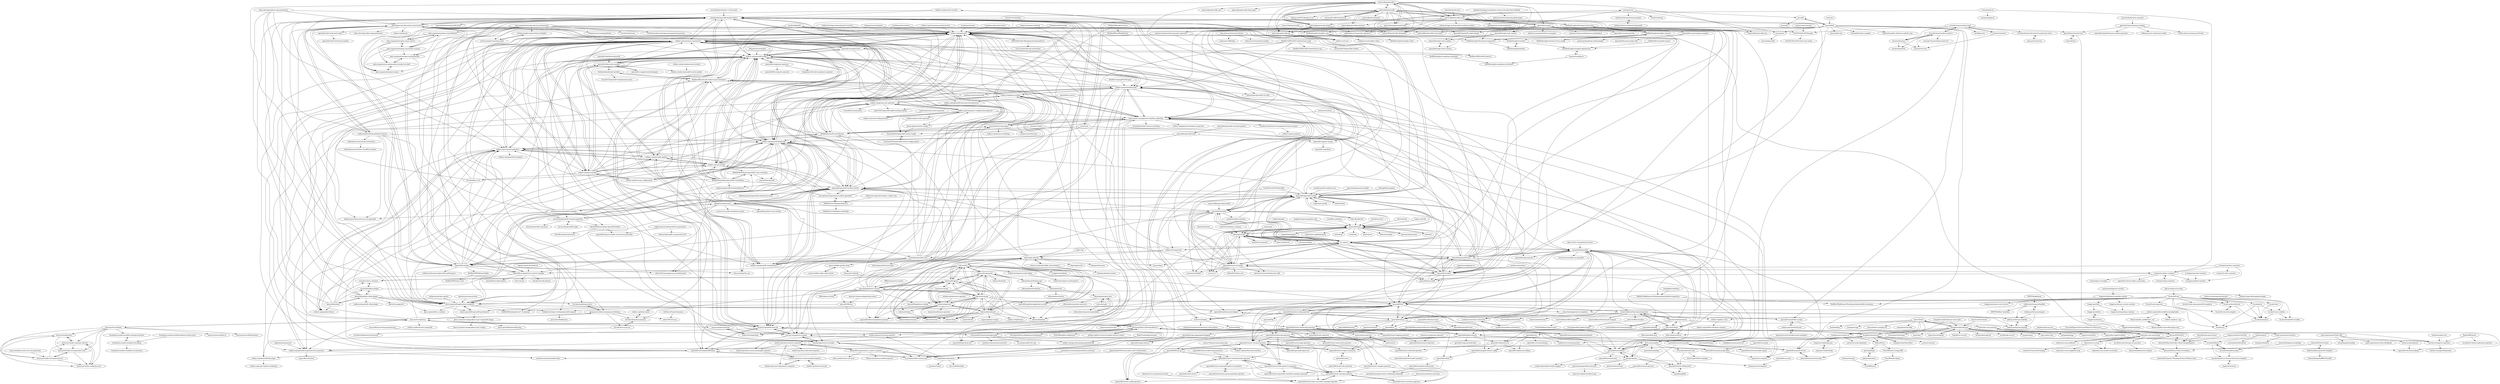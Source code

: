 digraph G {
"redhat-scholars/istio-tutorial" -> "siamaksade/openshift-jenkins-demo" ["e"=1]
"redhat-scholars/istio-tutorial" -> "jbossdemocentral/coolstore-microservice" ["e"=1]
"redhat-scholars/istio-tutorial" -> "minishift/minishift" ["e"=1]
"StackStorm/st2" -> "openshift/origin" ["e"=1]
"fabric8io/fabric8" -> "openshift/origin" ["e"=1]
"fabric8io/fabric8" -> "minishift/minishift" ["e"=1]
"containers/podman-compose" -> "okd-project/okd" ["e"=1]
"bbyars/mountebank" -> "thoughtworks/talisman" ["e"=1]
"saltstack/salt" -> "openshift/origin" ["e"=1]
"ansible/workshops" -> "redhat-cop/agnosticd" ["e"=1]
"OpenNebula/one" -> "okd-project/okd" ["e"=1]
"operator-framework/community-operators" -> "redhat-cop/containers-quickstarts" ["e"=1]
"operator-framework/community-operators" -> "openshift/cluster-monitoring-operator" ["e"=1]
"operator-framework/community-operators" -> "red-hat-storage/ocs-operator" ["e"=1]
"zalando-incubator/es-operator" -> "openshift/elasticsearch-operator" ["e"=1]
"openstack/openstack" -> "openshift/origin" ["e"=1]
"microsoft/azure-devops-python-api" -> "webdevops/azure-devops-exporter" ["e"=1]
"openshift/library-go" -> "openshift/cluster-storage-operator"
"openshift/library-go" -> "openshift/cluster-kube-controller-manager-operator"
"openshift/library-go" -> "openshift/cluster-version-operator"
"openshift/library-go" -> "openshift/cluster-authentication-operator"
"openshift/library-go" -> "openshift/cluster-config-operator"
"spacewalkproject/spacewalk" -> "minishift/minishift" ["e"=1]
"tektoncd/community" -> "tektoncd/cli"
"tektoncd/community" -> "tektoncd/triggers"
"tektoncd/community" -> "tektoncd/operator"
"tektoncd/community" -> "tektoncd/hub"
"tektoncd/community" -> "tektoncd/catalog"
"tektoncd/community" -> "tektoncd/dashboard"
"tektoncd/community" -> "tektoncd/website"
"tektoncd/community" -> "cdfoundation/cdf-landscape"
"ComplianceAsCode/content" -> "redhat-cop/agnosticd" ["e"=1]
"freeipa/ansible-freeipa" -> "redhat-cop/agnosticd" ["e"=1]
"freeipa/ansible-freeipa" -> "redhat-cop/ocp4-helpernode" ["e"=1]
"freeipa/ansible-freeipa" -> "redhat-cop/infra-ansible" ["e"=1]
"freeipa/ansible-freeipa" -> "openshift/openshift-ansible" ["e"=1]
"crc-org/crc" -> "minishift/minishift"
"crc-org/crc" -> "okd-project/okd"
"crc-org/crc" -> "openshift/installer"
"crc-org/crc" -> "openshift/microshift" ["e"=1]
"crc-org/crc" -> "redhat-developer/odo" ["e"=1]
"crc-org/crc" -> "redhat-cop/agnosticd"
"crc-org/crc" -> "openshift/hive"
"crc-org/crc" -> "openshift/openshift-ansible"
"crc-org/crc" -> "openshift/origin"
"crc-org/crc" -> "openshift/source-to-image"
"crc-org/crc" -> "kcp-dev/kcp" ["e"=1]
"crc-org/crc" -> "siamaksade/openshift-jenkins-demo"
"crc-org/crc" -> "openshift/hypershift"
"crc-org/crc" -> "openshift/training"
"crc-org/crc" -> "redhat-cop/containers-quickstarts"
"patternfly/patternfly" -> "patternfly/patternfly-react"
"patternfly/patternfly" -> "patternfly/patternfly-design"
"patternfly/patternfly" -> "patternfly/patternfly-org"
"patternfly/patternfly" -> "patternfly/patternfly-3"
"patternfly/patternfly" -> "patternfly/patternfly-elements" ["e"=1]
"patternfly/patternfly" -> "patternfly/patternfly-react-seed"
"patternfly/patternfly" -> "patternfly/patternfly-design-kit"
"patternfly/patternfly" -> "djangocon/2018.djangocon.us" ["e"=1]
"patternfly/patternfly" -> "openshift/console"
"patternfly/patternfly" -> "canonical/vanilla-framework" ["e"=1]
"patternfly/patternfly" -> "openshift/openshift-origin-design"
"patternfly/patternfly" -> "patternfly/patternfly-ng"
"patternfly/patternfly" -> "patternfly/angular-patternfly"
"patternfly/patternfly" -> "patternfly/pf-codemods"
"patternfly/patternfly" -> "RedHatInsights/frontend-starter-app"
"webdevops/azure-devops-exporter" -> "DeveloperMetrics/DevOpsMetrics"
"webdevops/azure-devops-exporter" -> "webdevops/azure-resourcemanager-exporter"
"webdevops/azure-devops-exporter" -> "webdevops/azure-metrics-exporter"
"openstack-archive/tripleo-heat-templates" -> "redhat-openstack/infrared" ["e"=1]
"patternfly/patternfly-3" -> "patternfly/patternfly-design"
"patternfly/patternfly-3" -> "patternfly/angular-patternfly"
"patternfly/patternfly-3" -> "patternfly/patternfly-react"
"patternfly/patternfly-3" -> "patternfly/patternfly"
"patternfly/patternfly-3" -> "patternfly/patternfly-ng"
"patternfly/patternfly-3" -> "patternfly/patternfly-sass"
"patternfly/patternfly-3" -> "patternfly/patternfly-demo-app"
"patternfly/patternfly-3" -> "patternfly/patternfly-design-kit"
"patternfly/patternfly-3" -> "gallettilance/community-operators"
"patternfly/patternfly-3" -> "redhat-rcue/rcue"
"patternfly/patternfly-3" -> "openshift/console"
"patternfly/patternfly-3" -> "minishift/minishift"
"patternfly/patternfly-3" -> "openshift/training"
"patternfly/patternfly-3" -> "patternfly/patternfly-org"
"patternfly/patternfly-3" -> "openshift/origin-web-console"
"dora-metrics/pelorus" -> "redhat-cop/container-pipelines"
"dora-metrics/pelorus" -> "redhat-cop/containers-quickstarts"
"dora-metrics/pelorus" -> "redhat-cop/openshift-toolkit"
"dora-metrics/pelorus" -> "openpracticelibrary/openpracticelibrary"
"dora-metrics/pelorus" -> "redhat-cop/openshift-migration-best-practices"
"dora-metrics/pelorus" -> "noseka1/openshift-auto-upi"
"dora-metrics/pelorus" -> "rcarrata/devsecops-demo"
"dora-metrics/pelorus" -> "redhat-cop/declarative-openshift"
"dora-metrics/pelorus" -> "DeveloperMetrics/DevOpsMetrics"
"dora-metrics/pelorus" -> "gnunn-gitops/standards" ["e"=1]
"dora-metrics/pelorus" -> "konveyor/move2kube"
"3scale/ostia" -> "3scale/apisonator"
"RedHat-Middleware-Workshops/dayinthelife-integration" -> "RedHat-Middleware-Workshops/dayinthelife-streaming"
"openshift/source-to-image" -> "openshift/origin"
"openshift/source-to-image" -> "minishift/minishift"
"openshift/source-to-image" -> "openshift/openshift-ansible"
"openshift/source-to-image" -> "openshift/openshift-docs"
"openshift/source-to-image" -> "crc-org/crc"
"openshift/source-to-image" -> "openshift/installer"
"openshift/source-to-image" -> "siamaksade/openshift-jenkins-demo"
"openshift/source-to-image" -> "containers/buildah" ["e"=1]
"openshift/source-to-image" -> "sclorg/s2i-nodejs-container"
"openshift/source-to-image" -> "tektoncd/pipeline" ["e"=1]
"openshift/source-to-image" -> "okd-project/okd"
"openshift/source-to-image" -> "openshift/openshift-ansible-contrib"
"openshift/source-to-image" -> "operator-framework/operator-sdk" ["e"=1]
"openshift/source-to-image" -> "cri-o/cri-o" ["e"=1]
"openshift/source-to-image" -> "SeldonIO/seldon-core" ["e"=1]
"chef/chef" -> "openshift/origin" ["e"=1]
"cloud-bulldozer/benchmark-operator" -> "kube-burner/kube-burner"
"cloud-bulldozer/benchmark-operator" -> "cloud-bulldozer/e2e-benchmarking"
"cloud-bulldozer/benchmark-operator" -> "cloud-bulldozer/benchmark-wrapper"
"cloud-bulldozer/benchmark-operator" -> "redhat-performance/jetlag"
"cloud-bulldozer/benchmark-operator" -> "cloud-bulldozer/k8s-netperf"
"cloud-bulldozer/benchmark-operator" -> "openshift/hive"
"cloud-bulldozer/benchmark-operator" -> "krkn-chaos/cerberus"
"cloud-bulldozer/benchmark-operator" -> "krkn-chaos/krkn"
"cloud-bulldozer/benchmark-operator" -> "cloud-bulldozer/browbeat" ["e"=1]
"cloud-bulldozer/benchmark-operator" -> "ashcrow/filetranspiler"
"cloud-bulldozer/benchmark-operator" -> "kubestone/kubestone" ["e"=1]
"cloud-bulldozer/benchmark-operator" -> "redhat-performance/JetSki"
"tektoncd/dashboard" -> "tektoncd/triggers"
"tektoncd/dashboard" -> "tektoncd/cli"
"tektoncd/dashboard" -> "tektoncd/catalog"
"tektoncd/dashboard" -> "tektoncd/operator"
"tektoncd/dashboard" -> "tektoncd/pipeline" ["e"=1]
"tektoncd/dashboard" -> "tektoncd/experimental"
"tektoncd/dashboard" -> "tektoncd/community"
"tektoncd/dashboard" -> "tektoncd/results"
"tektoncd/dashboard" -> "tektoncd/hub"
"tektoncd/dashboard" -> "openshift/tektoncd-pipeline-operator"
"tektoncd/dashboard" -> "knative/build" ["e"=1]
"tektoncd/dashboard" -> "argoproj/gitops-engine" ["e"=1]
"tektoncd/dashboard" -> "jenkins-x/lighthouse" ["e"=1]
"openshift/installer" -> "openshift/openshift-ansible"
"openshift/installer" -> "okd-project/okd"
"openshift/installer" -> "openshift/openshift-docs"
"openshift/installer" -> "crc-org/crc"
"openshift/installer" -> "redhat-cop/ocp4-helpernode"
"openshift/installer" -> "openshift/machine-config-operator" ["e"=1]
"openshift/installer" -> "openshift/hive"
"openshift/installer" -> "openshift/origin"
"openshift/installer" -> "redhat-cop/agnosticd"
"openshift/installer" -> "redhat-cop/containers-quickstarts"
"openshift/installer" -> "openshift/release"
"openshift/installer" -> "openshift/source-to-image"
"openshift/installer" -> "redhat-cop/openshift-toolkit"
"openshift/installer" -> "openshift/microshift" ["e"=1]
"openshift/installer" -> "kxr/o-must-gather"
"openshift/oc" -> "openshift/cluster-version-operator"
"openshift/oc" -> "openshift/must-gather"
"openshift/oc" -> "openshift/cluster-ingress-operator"
"openshift/oc" -> "openshift/machine-api-operator"
"openshift/oc" -> "openshift/enhancements"
"openshift/oc" -> "gmeghnag/omc"
"redhat-developer/vscode-tekton" -> "redhat-developer/vscode-knative"
"redhat-cop/openshift-applier" -> "redhat-cop/container-pipelines"
"redhat-cop/openshift-applier" -> "redhat-cop/containers-quickstarts"
"redhat-cop/openshift-applier" -> "redhat-cop/openshift-toolkit"
"redhat-cop/openshift-applier" -> "redhat-cop/openshift-management"
"redhat-cop/openshift-applier" -> "redhat-cop/casl-ansible"
"redhat-cop/openshift-applier" -> "redhat-cop/pipeline-library"
"redhat-performance/badfish" -> "redhat-performance/quads"
"redhat-performance/badfish" -> "redhat-performance/JetSki"
"redhat-performance/badfish" -> "DMTF/Redfish-Tacklebox" ["e"=1]
"jboss-developer/jboss-eap-quickstarts" -> "jboss-openshift/application-templates" ["e"=1]
"jboss-developer/jboss-eap-quickstarts" -> "jboss-openshift/openshift-quickstarts" ["e"=1]
"jboss-developer/jboss-eap-quickstarts" -> "siamaksade/openshift-jenkins-demo" ["e"=1]
"jboss-developer/jboss-eap-quickstarts" -> "jbossdemocentral/coolstore-microservice" ["e"=1]
"jboss-developer/jboss-eap-quickstarts" -> "redhat-cop/container-pipelines" ["e"=1]
"jboss-developer/jboss-eap-quickstarts" -> "redhat-helloworld-msa/helloworld-msa" ["e"=1]
"christianh814/ocp4-upi-helpernode" -> "noseka1/openshift-auto-upi"
"christianh814/ocp4-upi-helpernode" -> "sa-ne/openshift4-rhv-upi"
"christianh814/ocp4-upi-helpernode" -> "redhat-cop/operationalizing-openshift-lab"
"christianh814/ocp4-upi-helpernode" -> "sushilsuresh/ocp4-disconnected"
"openshift/machine-config-operator" -> "openshift/cluster-version-operator" ["e"=1]
"openshift/machine-config-operator" -> "openshift/machine-api-operator" ["e"=1]
"openshift/machine-config-operator" -> "openshift/must-gather" ["e"=1]
"openshift/machine-config-operator" -> "stolostron/deploy" ["e"=1]
"openshift/machine-config-operator" -> "openshift/release" ["e"=1]
"openshift/machine-config-operator" -> "openshift/hive" ["e"=1]
"openshift/machine-config-operator" -> "openshift/enhancements" ["e"=1]
"openshift/machine-config-operator" -> "openshift/api" ["e"=1]
"openshift/machine-config-operator" -> "openshift/cluster-operator" ["e"=1]
"SparebankenVest/azure-key-vault-to-kubernetes" -> "tomkerkhove/promitor" ["e"=1]
"avocado-framework/avocado" -> "avocado-framework/avocado-vt"
"avocado-framework/avocado" -> "autotest/autotest" ["e"=1]
"avocado-framework/avocado" -> "avocado-framework-tests/avocado-misc-tests"
"avocado-framework/avocado" -> "autotest/tp-qemu"
"avocado-framework/avocado" -> "CentOS-PaaS-SIG/linchpin"
"avocado-framework/avocado" -> "intel/lkp-tests" ["e"=1]
"batect/batect" -> "thoughtworks/metrik"
"batect/batect" -> "kudulab/dojo"
"batect/batect" -> "thoughtworks/talisman"
"batect/batect" -> "hawkeyesec/scanner-cli"
"batect/batect" -> "Mikuu/Micoo"
"batect/batect" -> "faradayio/cage"
"batect/batect" -> "batect/batect-sample-java"
"batect/batect" -> "realestate-com-au/shush"
"batect/batect" -> "camjackson/souvlaki"
"knative/eventing" -> "tektoncd/triggers" ["e"=1]
"redhat-developer/odo" -> "crc-org/crc" ["e"=1]
"redhat-developer/odo" -> "tnozicka/openshift-acme" ["e"=1]
"redhat-developer/odo" -> "openshift/installer" ["e"=1]
"redhat-developer/odo" -> "redhat-cop/agnosticd" ["e"=1]
"redhat-developer/odo" -> "shipwright-io/build" ["e"=1]
"cdfoundation/cdf-landscape" -> "cdfoundation/foundation"
"cdfoundation/cdf-landscape" -> "cdfoundation/toc"
"tektoncd/triggers" -> "tektoncd/dashboard"
"tektoncd/triggers" -> "tektoncd/cli"
"tektoncd/triggers" -> "tektoncd/catalog"
"tektoncd/triggers" -> "tektoncd/operator"
"tektoncd/triggers" -> "tektoncd/hub"
"tektoncd/triggers" -> "tektoncd/pipeline" ["e"=1]
"tektoncd/triggers" -> "tektoncd/community"
"tektoncd/triggers" -> "tektoncd/experimental"
"tektoncd/triggers" -> "openshift/pipelines-tutorial"
"tektoncd/triggers" -> "knative/eventing" ["e"=1]
"tektoncd/triggers" -> "tektoncd/chains" ["e"=1]
"tektoncd/triggers" -> "shipwright-io/build"
"tektoncd/triggers" -> "openshift/tektoncd-pipeline-operator"
"webdevops/azure-resourcemanager-exporter" -> "webdevops/azure-resourcegraph-exporter"
"webdevops/azure-metrics-exporter" -> "RobustPerception/azure_metrics_exporter"
"webdevops/azure-metrics-exporter" -> "webdevops/azure-keyvault-exporter"
"webdevops/azure-metrics-exporter" -> "webdevops/azure-resourcemanager-exporter"
"webdevops/azure-metrics-exporter" -> "webdevops/azure-loganalytics-exporter"
"webdevops/azure-metrics-exporter" -> "webdevops/azure-resourcegraph-exporter"
"ceph/ceph-ansible" -> "openshift/openshift-ansible" ["e"=1]
"patternfly/patternfly-elements" -> "patternfly/patternfly" ["e"=1]
"data-driven-forms/react-forms" -> "RedHatInsights/frontend-components"
"data-driven-forms/react-forms" -> "data-driven-forms/form-builder"
"data-driven-forms/react-forms" -> "scalprum/scaffolding"
"operator-framework/getting-started" -> "openshift/library" ["e"=1]
"rht-labs/labs-ci-cd" -> "redhat-cop/container-pipelines"
"rht-labs/labs-ci-cd" -> "redhat-cop/containers-quickstarts"
"rht-labs/labs-ci-cd" -> "redhat-cop/openshift-toolkit"
"rht-labs/labs-ci-cd" -> "rht-labs/enablement-docs"
"rht-labs/labs-ci-cd" -> "redhat-cop/openshift-migration-best-practices"
"rht-labs/labs-ci-cd" -> "redhat-cop/casl-ansible"
"jenkinsci/kubernetes-operator" -> "tektoncd/operator" ["e"=1]
"RedHatOfficial/GoCourse" -> "RedHatDemos/SecurityDemos"
"RedHatOfficial/GoCourse" -> "RedHatOfficial/RedHatFont" ["e"=1]
"RedHatOfficial/GoCourse" -> "RedHatInsights/insights-core"
"learn-awesome/learn-awesome" -> "openshift/cluster-kube-controller-manager-operator" ["e"=1]
"openshift/cincinnati" -> "openshift/cincinnati-graph-data" ["e"=1]
"containers/udica" -> "RedHatDemos/SecurityDemos" ["e"=1]
"containers/udica" -> "openshift/hive" ["e"=1]
"openshift/console" -> "openshift/origin-web-console"
"openshift/console" -> "openshift/console-plugin-template"
"openshift/console" -> "openshift/console-operator"
"openshift/console" -> "patternfly/patternfly-react"
"openshift/console" -> "openshift/enhancements"
"openshift/console" -> "openshift/openshift-origin-design"
"openshift/console" -> "patternfly/patternfly-org"
"openshift/console" -> "patternfly/patternfly-react-seed"
"openshift/console" -> "openshift/release"
"openshift/console" -> "openshift-eng/aos-cd-jobs"
"openshift/console" -> "kubevirt-manager/kubevirt-manager" ["e"=1]
"openshift/console" -> "operator-framework/operator-marketplace" ["e"=1]
"openshift/console" -> "openshift/oc"
"openshift/console" -> "operator-framework/community-operators" ["e"=1]
"openshift-metal3/dev-scripts" -> "openshift/assisted-test-infra"
"openshift-metal3/dev-scripts" -> "openshift-kni/baremetal-deploy"
"openshift-metal3/dev-scripts" -> "redhat-openstack/infrared"
"RedHatInsights/frontend-components" -> "RedHatInsights/bonfire"
"RedHatInsights/frontend-components" -> "RedHatInsights/insights-chrome"
"RedHatQE/ocp-gitlab-runner" -> "RedHatInsights/insights-pipeline-lib"
"RedHatInsights/compliance-backend" -> "RedHatInsights/compliance-frontend"
"bsquizz/ocdeployer" -> "RedHatInsights/insights-pipeline-lib"
"bsquizz/ocdeployer" -> "RedHatInsights/compliance-frontend"
"RedHatInsights/insights-pipeline-lib" -> "bsquizz/ocdeployer"
"openshift/api" -> "openshift/cluster-version-operator"
"IBM/cloud-native-starter" -> "openshift/pipelines-tutorial" ["e"=1]
"red-hat-storage/ocs-operator" -> "red-hat-storage/odf-operator"
"red-hat-storage/ocs-operator" -> "red-hat-storage/ocs-training"
"enqueuer-land/stacker" -> "enqueuer-land/enqueuer"
"RobustPerception/azure_metrics_exporter" -> "webdevops/azure-metrics-exporter"
"RobustPerception/azure_metrics_exporter" -> "blue-yonder/azure-cost-mon"
"RobustPerception/azure_metrics_exporter" -> "FXinnovation/azure-health-exporter"
"RobustPerception/azure_metrics_exporter" -> "tomkerkhove/promitor"
"tomkerkhove/promitor" -> "promitor/charts"
"tomkerkhove/promitor" -> "webdevops/azure-metrics-exporter"
"tomkerkhove/promitor" -> "RobustPerception/azure_metrics_exporter"
"tomkerkhove/promitor" -> "webdevops/azure-devops-exporter"
"tomkerkhove/promitor" -> "microsoft/fabrikate" ["e"=1]
"openshift/hive" -> "openshift/cloud-credential-operator"
"openshift/hive" -> "openshift/hypershift"
"openshift/hive" -> "stolostron/deploy"
"openshift/hive" -> "open-cluster-management-io/policy-collection"
"openshift/hive" -> "openshift/cluster-monitoring-operator"
"openshift/hive" -> "openshift/managed-cluster-config"
"openshift/hive" -> "openshift/osde2e"
"openshift/hive" -> "cloud-bulldozer/benchmark-operator"
"openshift/hive" -> "openshift/cluster-version-operator"
"openshift/hive" -> "openshift/release"
"openshift/hive" -> "openshift/machine-api-operator"
"openshift/hive" -> "openshift/machine-config-operator" ["e"=1]
"openshift/hive" -> "openshift-kni/baremetal-deploy"
"openshift/pipelines-tutorial" -> "siamaksade/openshift-jenkins-demo"
"openshift/pipelines-tutorial" -> "openshift/pipelines-catalog"
"openshift/pipelines-tutorial" -> "tektoncd/catalog"
"openshift/pipelines-tutorial" -> "redhat-cop/containers-quickstarts"
"openshift/pipelines-tutorial" -> "redhat-cop/agnosticd"
"openshift/pipelines-tutorial" -> "rht-labs/ubiquitous-journey"
"openshift/pipelines-tutorial" -> "openshift/federation-dev"
"openshift/pipelines-tutorial" -> "redhat-cop/openshift-toolkit"
"openshift/pipelines-tutorial" -> "tektoncd/triggers"
"openshift/pipelines-tutorial" -> "redhat-cop/group-sync-operator"
"openshift/pipelines-tutorial" -> "IBM/tekton-tutorial"
"openshift/pipelines-tutorial" -> "openshift/tektoncd-pipeline-operator"
"openshift/pipelines-tutorial" -> "RedHatDemos/SecurityDemos"
"openshift/pipelines-tutorial" -> "redhat-cop/container-pipelines"
"openshift/pipelines-tutorial" -> "redhat-developer/kam"
"Qubinode/qubinode-installer" -> "tosin2013/openshift-4-deployment-notes"
"Qubinode/qubinode-installer" -> "RedHatOfficial/ocp4-vsphere-upi-automation"
"red-hat-storage/ocs-training" -> "openshift-telco/openshift4x-poc"
"red-hat-storage/ocs-training" -> "chuckersjp/coreos-iso-maker"
"red-hat-storage/ocs-training" -> "red-hat-storage/ocs-operator"
"red-hat-storage/ocs-training" -> "noseka1/openshift-auto-upi"
"redhat-cop/namespace-configuration-operator" -> "redhat-cop/group-sync-operator"
"redhat-cop/namespace-configuration-operator" -> "redhat-cop/vault-config-operator"
"redhat-cop/namespace-configuration-operator" -> "redhat-cop/cert-utils-operator"
"redhat-cop/namespace-configuration-operator" -> "open-cluster-management-io/policy-collection"
"redhat-cop/namespace-configuration-operator" -> "christianh814/openshift-cluster-config"
"redhat-cop/namespace-configuration-operator" -> "redhat-cop/openshift-toolkit"
"redhat-cop/namespace-configuration-operator" -> "gnunn-gitops/cluster-config" ["e"=1]
"migtools/mig-operator" -> "redhat-cop/openshift-migration-best-practices"
"meteatamel/knative-tutorial" -> "triggermesh/knative-lambda-runtime" ["e"=1]
"triggermesh/knative-lambda-runtime" -> "triggermesh/aws-event-sources"
"triggermesh/knative-lambda-runtime" -> "triggermesh/aws-custom-runtime"
"triggermesh/knative-lambda-runtime" -> "triggermesh/tm"
"triggermesh/knative-lambda-runtime" -> "3scale-archive/kourier"
"openshift/cluster-monitoring-operator" -> "openshift/cluster-version-operator"
"openshift/cluster-monitoring-operator" -> "openshift/cluster-logging-operator"
"openshift/cluster-monitoring-operator" -> "openshift/cluster-operator"
"openshift/cluster-monitoring-operator" -> "openshift/hive"
"openshift/cluster-monitoring-operator" -> "openshift/cluster-config-operator"
"openshift/cluster-monitoring-operator" -> "maistra/istio-operator"
"openshift/cluster-monitoring-operator" -> "openshift/origin-aggregated-logging"
"openshift/cluster-monitoring-operator" -> "openshift/enhancements"
"tektoncd/cli" -> "tektoncd/triggers"
"tektoncd/cli" -> "tektoncd/dashboard"
"tektoncd/cli" -> "tektoncd/operator"
"tektoncd/cli" -> "tektoncd/catalog"
"tektoncd/cli" -> "tektoncd/community"
"tektoncd/cli" -> "tektoncd/hub"
"tektoncd/cli" -> "tektoncd/experimental"
"tektoncd/cli" -> "redhat-developer/vscode-tekton"
"tektoncd/cli" -> "openshift-pipelines/pipelines-as-code"
"tektoncd/cli" -> "tektoncd/results"
"tektoncd/cli" -> "tektoncd/pipeline" ["e"=1]
"tektoncd/cli" -> "openshift/tektoncd-pipeline-operator"
"tektoncd/cli" -> "triggermesh/aktion"
"prometheus-msteams/prometheus-msteams" -> "tomkerkhove/promitor" ["e"=1]
"triggermesh/aws-custom-runtime" -> "triggermesh/openfaas-runtime"
"enqueuer-land/enqueuer" -> "enqueuer-land/stacker"
"openshift/cluster-version-operator" -> "openshift/cluster-authentication-operator"
"openshift/cluster-version-operator" -> "openshift/cluster-kube-apiserver-operator"
"openshift/cluster-version-operator" -> "openshift/openshift-apiserver"
"openshift/cluster-version-operator" -> "openshift/cincinnati-graph-data"
"openshift/cluster-version-operator" -> "openshift/library-go"
"openshift/cluster-version-operator" -> "openshift/cluster-ingress-operator"
"openshift/must-gather" -> "openshift/cluster-debug-tools"
"openshift/must-gather" -> "openshift/network-tools"
"openshift/must-gather" -> "soukron/openshift-install-wrapper"
"openshift/must-gather" -> "kxr/o-must-gather"
"openshift/must-gather" -> "gmeghnag/omc"
"openshift/managed-cluster-config" -> "openshift/osde2e"
"nbrown02/FlowViz" -> "nbrown02/AzureDevOps-OData-SampleReports"
"nbrown02/FlowViz" -> "nbrown02/Story-Point-Correlation"
"nbrown02/FlowViz" -> "DeveloperMetrics/DevOpsMetrics"
"nbrown02/FlowViz" -> "Rulikkk/awesome-power-bi" ["e"=1]
"nmstate/kubernetes-nmstate" -> "openshift-kni/cnf-features-deploy" ["e"=1]
"sa-ne/openshift4-vmware-upi" -> "openshift-telco/openshift4x-poc"
"sa-ne/openshift4-vmware-upi" -> "noseka1/openshift-auto-upi"
"sa-ne/openshift4-vmware-upi" -> "chuckersjp/coreos-iso-maker"
"tektoncd/catalog" -> "tektoncd/cli"
"tektoncd/catalog" -> "tektoncd/triggers"
"tektoncd/catalog" -> "tektoncd/dashboard"
"tektoncd/catalog" -> "tektoncd/operator"
"tektoncd/catalog" -> "openshift/pipelines-tutorial"
"tektoncd/catalog" -> "openshift/pipelines-catalog"
"tektoncd/catalog" -> "tektoncd/pipeline" ["e"=1]
"tektoncd/catalog" -> "tektoncd/hub"
"tektoncd/catalog" -> "tektoncd/experimental"
"tektoncd/catalog" -> "tektoncd/community"
"tektoncd/catalog" -> "openshift/tektoncd-pipeline-operator"
"tektoncd/catalog" -> "openshift-pipelines/pipelines-as-code"
"tektoncd/catalog" -> "openshift/hive"
"tektoncd/catalog" -> "tektoncd/results"
"tektoncd/catalog" -> "shipwright-io/build"
"redhat-cop/pipeline-library" -> "redhat-cop/container-pipelines"
"openshift/verification-tests" -> "openshift/openshift-tests"
"syndesisio/syndesis" -> "openshift/installer" ["e"=1]
"syndesisio/syndesis" -> "syndesisio/syndesis-extensions" ["e"=1]
"rht-labs/enablement-docs" -> "openpracticelibrary/openpracticelibrary"
"maistra/istio" -> "maistra/istio-operator"
"openshift-telco/openshift4x-poc" -> "noseka1/openshift-auto-upi"
"openshift-telco/openshift4x-poc" -> "redhat-cop/openshift-lab-origin"
"openshift-telco/openshift4x-poc" -> "sa-ne/openshift4-vmware-upi"
"openshift/openshift-origin-design" -> "openshift/origin-web-catalog"
"redhat-developer-demos/knative-tutorial" -> "redhat-cop/agnosticd" ["e"=1]
"tektoncd/operator" -> "tektoncd/cli"
"tektoncd/operator" -> "tektoncd/triggers"
"tektoncd/operator" -> "tektoncd/dashboard"
"tektoncd/operator" -> "tektoncd/catalog"
"tektoncd/operator" -> "tektoncd/hub"
"tektoncd/operator" -> "openshift/tektoncd-pipeline-operator"
"tektoncd/operator" -> "tektoncd/community"
"tektoncd/operator" -> "tektoncd/results"
"tektoncd/operator" -> "tektoncd/chains" ["e"=1]
"tektoncd/operator" -> "banzaicloud/thanos-operator" ["e"=1]
"JakimLi/pandaria" -> "zpsean/go4api"
"Prior99/node-libpng" -> "Prior99/hyrest"
"openshift/machine-api-operator" -> "openshift/cluster-storage-operator"
"openshift/machine-api-operator" -> "openshift/library-go"
"openshift/machine-api-operator" -> "openshift/cluster-version-operator"
"openshift/machine-api-operator" -> "openshift/cluster-autoscaler-operator"
"openshift/machine-api-operator" -> "openshift/cluster-kube-apiserver-operator"
"openshift/machine-api-operator" -> "openshift/openshift-apiserver"
"openshift/machine-api-operator" -> "openshift/cluster-machine-approver"
"openshift/machine-api-operator" -> "openshift/cluster-config-operator"
"openshift/machine-api-operator" -> "openshift/machine-config-operator" ["e"=1]
"openshift/cluster-machine-approver" -> "openshift/cluster-storage-operator"
"dremme/tiny-git" -> "Prior99/hyrest"
"KohlsTechnology/eunomia" -> "redhat-cop/operationalizing-openshift-lab"
"wjlow/intro-to-scala" -> "cwmyers/FunctionalTraining"
"wjlow/intro-to-scala" -> "realestate-com-au/applied-scala"
"wjlow/intro-to-scala" -> "realestate-com-au/intro-to-docker"
"wjlow/intro-to-scala" -> "realestate-com-au/stackup"
"openshift/cloud-credential-operator" -> "openshift/splunk-forwarder-operator"
"alimate/errors-spring-boot-starter" -> "openshift/cluster-kube-controller-manager-operator" ["e"=1]
"openshift/cluster-logging-operator" -> "openshift/elasticsearch-operator"
"openshift/cluster-logging-operator" -> "openshift/cluster-monitoring-operator"
"patternfly/angular-patternfly" -> "patternfly/patternfly-ng"
"patternfly/angular-patternfly" -> "patternfly/patternfly-3"
"patternfly/angular-patternfly" -> "gallettilance/community-operators"
"openshift/cluster-ingress-operator" -> "openshift/router"
"openshift/cluster-ingress-operator" -> "openshift/cluster-version-operator"
"ashcrow/filetranspiler" -> "ctron/openshift-update-graph"
"autotest/tp-qemu" -> "avocado-framework/avocado-vt"
"autotest/tp-qemu" -> "autotest/tp-libvirt"
"autotest/tp-qemu" -> "autotest/virt-test"
"zpsean/go4api" -> "JakimLi/pandaria"
"openshift/cluster-node-tuning-operator" -> "openshift/cluster-authentication-operator"
"3scale/3scale-operator" -> "3scale/zync"
"openshift-homeroom/workshop-dashboard" -> "OpenShiftDemos/openshift-ops-workshops"
"3scale/porta" -> "3scale/zync"
"3scale/porta" -> "3scale/apisonator"
"3scale/porta" -> "3scale/3scale_toolbox"
"maistra/istio-operator" -> "maistra/istio"
"extendi/beccaccino" -> "dcommisso/certexplorer"
"redhat-cop/cert-utils-operator" -> "christianh814/openshift-cluster-config"
"openshift/local-storage-operator" -> "openshift/cluster-storage-operator"
"openshift/local-storage-operator" -> "openshift/openshift-apiserver"
"openshift/local-storage-operator" -> "openshift/cluster-samples-operator"
"integr8ly/installation" -> "RedHat-Middleware-Workshops/dayinthelife-integration"
"cdfoundation/toc" -> "cdfoundation/charter"
"cdfoundation/toc" -> "cdfoundation/cdf-landscape"
"cdfoundation/toc" -> "cdfoundation/sig-events"
"openshift/router" -> "openshift/cluster-ingress-operator"
"openshift/router" -> "openshift/cluster-dns-operator"
"openshift/osde2e" -> "openshift/managed-cluster-validating-webhooks"
"openshift/osde2e" -> "openshift/managed-notifications"
"openshift-labs/cloud-native-labs" -> "openshift-labs/cloud-native-guides"
"openshift/cluster-kube-apiserver-operator" -> "openshift/cluster-authentication-operator"
"openshift/cluster-kube-apiserver-operator" -> "openshift/cluster-kube-controller-manager-operator"
"openshift/cluster-kube-apiserver-operator" -> "openshift/cluster-storage-operator"
"openshift/cluster-kube-apiserver-operator" -> "openshift/cluster-version-operator"
"openshift/cluster-kube-apiserver-operator" -> "openshift/oauth-server"
"openshift/cluster-kube-apiserver-operator" -> "openshift/cluster-openshift-controller-manager-operator"
"openshift/cluster-authentication-operator" -> "openshift/oauth-server"
"openshift/cluster-authentication-operator" -> "openshift/cluster-kube-apiserver-operator"
"openshift/cluster-authentication-operator" -> "openshift/cluster-openshift-apiserver-operator"
"openshift/cluster-authentication-operator" -> "openshift/cluster-openshift-controller-manager-operator"
"openshift/cluster-authentication-operator" -> "openshift/cluster-kube-controller-manager-operator"
"openshift/certman-operator" -> "openshift/cluster-openshift-controller-manager-operator"
"triggermesh/docs" -> "triggermesh/tmctl"
"RedHatInsights/insights-chrome" -> "RedHatInsights/cloud-services-config"
"RedHatInsights/insights-chrome" -> "RedHatInsights/frontend-starter-app"
"RedHatInsights/insights-chrome" -> "RedHatInsights/insights-pipeline-lib"
"RedHatInsights/insights-chrome" -> "RedHatInsights/frontend-components"
"RedHatInsights/insights-chrome" -> "RedHatInsights/clowder"
"Prior99/native-image-diff" -> "Prior99/node-libpng"
"triggermesh/tm" -> "triggermesh/openfaas-runtime"
"triggermesh/tm" -> "triggermesh/docs"
"3scale/apisonator" -> "3scale/zync"
"3scale/3scale-istio-adapter" -> "3scale-archive/kourier"
"syndesisio/syndesis-extensions" -> "syndesisio/syndesis-quickstarts"
"syndesisio/syndesis-quickstarts" -> "syndesisio/syndesis-extensions"
"openshift/cluster-dns-operator" -> "openshift/cluster-storage-operator"
"openshift/cluster-kube-controller-manager-operator" -> "openshift/cluster-storage-operator"
"openshift/cluster-storage-operator" -> "openshift/cluster-machine-approver"
"openshift/cluster-storage-operator" -> "openshift/cluster-kube-controller-manager-operator"
"openshift/cluster-storage-operator" -> "openshift/cluster-config-operator"
"openshift/cluster-samples-operator" -> "openshift/cluster-storage-operator"
"openshift/cluster-samples-operator" -> "openshift/cluster-machine-approver"
"RedHatInsights/frontend-starter-app" -> "RedHatInsights/insights-chrome"
"openshift/oauth-server" -> "openshift/cluster-authentication-operator"
"RedHatInsights/cloud-services-config" -> "RedHatInsights/insights-chrome"
"openshift/cluster-openshift-apiserver-operator" -> "openshift-kni/cluster-group-upgrades-operator"
"redhat-rcue/rcue" -> "patternfly/patternfly-design"
"myllynen/rhel-troubleshooting-guide" -> "myllynen/rhel-performance-guide"
"sosreport/sos" -> "ryran/xsos"
"sosreport/sos" -> "RedHatInsights/insights-core"
"sosreport/sos" -> "myllynen/rhel-performance-guide"
"sosreport/sos" -> "psss/did"
"sosreport/sos" -> "TurboTurtle/rig"
"sosreport/sos" -> "risuorg/risu"
"goldmann/docker-squash" -> "jboss-openshift/application-templates" ["e"=1]
"openshift/origin" -> "openshift/openshift-ansible"
"openshift/origin" -> "minishift/minishift"
"openshift/origin" -> "openshift/source-to-image"
"openshift/origin" -> "okd-project/okd"
"openshift/origin" -> "puppetlabs/puppet" ["e"=1]
"openshift/origin" -> "openstack/openstack" ["e"=1]
"openshift/origin" -> "operator-framework/operator-sdk" ["e"=1]
"openshift/origin" -> "kubernetes-sigs/kubespray" ["e"=1]
"openshift/origin" -> "helm/helm" ["e"=1]
"openshift/origin" -> "rook/rook" ["e"=1]
"openshift/origin" -> "helm/charts" ["e"=1]
"openshift/origin" -> "tektoncd/pipeline" ["e"=1]
"openshift/origin" -> "kubernetes/kops" ["e"=1]
"openshift/origin" -> "chef/chef" ["e"=1]
"openshift/origin" -> "cri-o/cri-o" ["e"=1]
"ansible/lightbulb" -> "redhat-cop/agnosticd" ["e"=1]
"ansible/lightbulb" -> "redhat-cop/openshift-playbooks" ["e"=1]
"ansible/lightbulb" -> "openshift/openshift-ansible-contrib" ["e"=1]
"ansible/lightbulb" -> "redhat-cop/openshift-toolkit" ["e"=1]
"ansible/lightbulb" -> "openshift/openshift-ansible" ["e"=1]
"ansible/lightbulb" -> "RedHatWorkshops/openshiftv3-workshop" ["e"=1]
"quay/quay" -> "crc-org/crc" ["e"=1]
"quay/quay" -> "okd-project/okd" ["e"=1]
"ansible/ansible-modules-core" -> "openshift/openshift-ansible" ["e"=1]
"kube-burner/kube-burner" -> "cloud-bulldozer/benchmark-operator"
"kube-burner/kube-burner" -> "krkn-chaos/krkn"
"kube-burner/kube-burner" -> "cloud-bulldozer/e2e-benchmarking"
"kube-burner/kube-burner" -> "openshift/hypershift"
"kube-burner/kube-burner" -> "krkn-chaos/cerberus"
"kube-burner/kube-burner" -> "openshift/hive"
"kube-burner/kube-burner" -> "redhat-performance/jetlag"
"kube-burner/kube-burner" -> "openshift/runbooks"
"openshift/jenkins" -> "openshift/jenkins-client-plugin"
"openshift/jenkins" -> "openshift/jenkins-plugin"
"openshift/jenkins" -> "redhat-cop/containers-quickstarts"
"openshift/jenkins" -> "siamaksade/openshift-jenkins-demo"
"openshift/jenkins" -> "sclorg/s2i-base-container"
"openshift/jenkins" -> "redhat-cop/container-pipelines"
"openshift/jenkins" -> "redhat-cop/pipeline-library"
"openshift/openshift-ansible" -> "openshift/origin"
"openshift/openshift-ansible" -> "openshift/installer"
"openshift/openshift-ansible" -> "openshift/openshift-ansible-contrib"
"openshift/openshift-ansible" -> "minishift/minishift"
"openshift/openshift-ansible" -> "siamaksade/openshift-jenkins-demo"
"openshift/openshift-ansible" -> "openshift/source-to-image"
"openshift/openshift-ansible" -> "openshift/openshift-docs"
"openshift/openshift-ansible" -> "redhat-cop/openshift-toolkit"
"openshift/openshift-ansible" -> "gshipley/installcentos"
"openshift/openshift-ansible" -> "ceph/ceph-ansible" ["e"=1]
"openshift/openshift-ansible" -> "redhat-cop/openshift-playbooks"
"openshift/openshift-ansible" -> "redhat-cop/agnosticd"
"openshift/openshift-ansible" -> "heketi/heketi" ["e"=1]
"openshift/openshift-ansible" -> "crc-org/crc"
"openshift/openshift-ansible" -> "openshift/training"
"RedHatTraining/DO180-apps" -> "redhat-cop/ocp4-helpernode" ["e"=1]
"vinijmoura/Azure-DevOps" -> "nbrown02/AzureDevOps-OData-SampleReports" ["e"=1]
"openshift/openshift-docs" -> "openshift/installer"
"openshift/openshift-docs" -> "openshift/openshift-ansible"
"openshift/openshift-docs" -> "openshift/hypershift"
"openshift/openshift-docs" -> "redhat-cop/ocp4-helpernode"
"openshift/openshift-docs" -> "okd-project/okd"
"openshift/openshift-docs" -> "openshift/openshift-ansible-contrib"
"openshift/openshift-docs" -> "openshift/source-to-image"
"openshift/openshift-docs" -> "openshift/origin"
"openshift/openshift-docs" -> "redhat-cop/openshift-toolkit"
"openshift/openshift-docs" -> "openshift/training"
"openshift/openshift-docs" -> "openshift/release"
"openshift/openshift-docs" -> "openshift/hive"
"openshift/openshift-docs" -> "redhat-cop/agnosticd"
"openshift/openshift-docs" -> "siamaksade/openshift-jenkins-demo"
"openshift/openshift-docs" -> "redhat-cop/containers-quickstarts"
"kxr/o-must-gather" -> "gmeghnag/omc"
"kxr/o-must-gather" -> "openshift/cluster-debug-tools"
"kxr/o-must-gather" -> "alvaroaleman/static-kas"
"kxr/o-must-gather" -> "openshift/must-gather"
"kxr/o-must-gather" -> "pamoedom/ocp4upc"
"kxr/o-must-gather" -> "redhat-cop/openshift-migration-best-practices"
"ansible/awx-operator" -> "okd-project/okd" ["e"=1]
"3scale-archive/kourier" -> "3scale/3scale-istio-adapter"
"3scale-archive/kourier" -> "3scale/apisonator"
"knative-extensions/net-kourier" -> "3scale-archive/kourier" ["e"=1]
"openshift/training" -> "openshift/openshift-ansible-contrib"
"openshift/training" -> "redhat-cop/openshift-toolkit"
"openshift/training" -> "redhat-cop/openshift-playbooks"
"openshift/training" -> "siamaksade/openshift-jenkins-demo"
"openshift/training" -> "jboss-openshift/application-templates"
"openshift/training" -> "redhat-cop/containers-quickstarts"
"openshift/training" -> "RedHatEMEA/demobuilder"
"openshift/training" -> "redhat-cop/agnosticd"
"openshift/training" -> "redhat-cop/container-pipelines"
"openshift/training" -> "openshift-evangelists/oc-cluster-wrapper"
"openshift/training" -> "rhtconsulting/rhc-ose"
"openshift/training" -> "sabre1041/managing-ocp-install-beyond"
"openshift/training" -> "redhat-performance/openshift-performance"
"openshift/training" -> "openshift-labs/starter-guides"
"openshift/training" -> "jbossdemocentral/coolstore-microservice"
"okd-project/okd" -> "crc-org/crc"
"okd-project/okd" -> "openshift/installer"
"okd-project/okd" -> "openshift/origin"
"okd-project/okd" -> "openshift/microshift" ["e"=1]
"okd-project/okd" -> "redhat-cop/ocp4-helpernode"
"okd-project/okd" -> "openshift/openshift-docs"
"okd-project/okd" -> "minishift/minishift"
"okd-project/okd" -> "openshift/openshift-ansible"
"okd-project/okd" -> "ansible/awx-operator" ["e"=1]
"okd-project/okd" -> "kubevirt/kubevirt" ["e"=1]
"okd-project/okd" -> "openshift/source-to-image"
"okd-project/okd" -> "openshift/hypershift"
"okd-project/okd" -> "containers/skopeo" ["e"=1]
"okd-project/okd" -> "cri-o/cri-o" ["e"=1]
"okd-project/okd" -> "containers/buildah" ["e"=1]
"openstack/openstack-ansible" -> "openshift/openshift-ansible" ["e"=1]
"noseka1/openshift-auto-upi" -> "openshift-telco/openshift4x-poc"
"noseka1/openshift-auto-upi" -> "sa-ne/openshift4-vmware-upi"
"noseka1/openshift-auto-upi" -> "RedHatOfficial/ocp4-vsphere-upi-automation"
"noseka1/openshift-auto-upi" -> "red-hat-storage/ocs-training"
"noseka1/openshift-auto-upi" -> "christianh814/ocp4-upi-helpernode"
"noseka1/openshift-auto-upi" -> "redhat-cop/openshift-lab-origin"
"siamaksade/openshift-jenkins-demo" -> "redhat-cop/openshift-playbooks"
"siamaksade/openshift-jenkins-demo" -> "redhat-cop/agnosticd"
"siamaksade/openshift-jenkins-demo" -> "redhat-cop/openshift-toolkit"
"siamaksade/openshift-jenkins-demo" -> "jbossdemocentral/coolstore-microservice"
"siamaksade/openshift-jenkins-demo" -> "openshift/openshift-ansible-contrib"
"siamaksade/openshift-jenkins-demo" -> "redhat-cop/containers-quickstarts"
"siamaksade/openshift-jenkins-demo" -> "RedHatWorkshops/openshiftv3-workshop"
"siamaksade/openshift-jenkins-demo" -> "redhat-cop/container-pipelines"
"siamaksade/openshift-jenkins-demo" -> "openshift/training"
"siamaksade/openshift-jenkins-demo" -> "jboss-openshift/application-templates"
"siamaksade/openshift-jenkins-demo" -> "openshift-evangelists/oc-cluster-wrapper"
"siamaksade/openshift-jenkins-demo" -> "OpenShiftDemos/openshift-tasks"
"siamaksade/openshift-jenkins-demo" -> "openshift/pipelines-tutorial"
"siamaksade/openshift-jenkins-demo" -> "openshift/openshift-ansible"
"siamaksade/openshift-jenkins-demo" -> "redhat-cop/openshift-management"
"cgruver/okd4-upi-lab-setup" -> "disposab1e/okd-lab"
"cgruver/okd4-upi-lab-setup" -> "cgruver/okd4-single-node-cluster"
"redhat-cop/ocp4-helpernode" -> "RedHatOfficial/ocp4-vsphere-upi-automation"
"redhat-cop/ocp4-helpernode" -> "chuckersjp/coreos-iso-maker"
"redhat-cop/ocp4-helpernode" -> "noseka1/openshift-auto-upi"
"redhat-cop/ocp4-helpernode" -> "redhat-cop/agnosticd"
"redhat-cop/ocp4-helpernode" -> "open-cluster-management-io/policy-collection"
"redhat-cop/ocp4-helpernode" -> "redhat-cop/openshift-toolkit"
"redhat-cop/ocp4-helpernode" -> "christianh814/ocp4-upi-helpernode"
"redhat-cop/ocp4-helpernode" -> "redhat-cop/gitops-catalog" ["e"=1]
"redhat-cop/ocp4-helpernode" -> "openshift-kni/baremetal-deploy"
"redhat-cop/ocp4-helpernode" -> "red-hat-storage/ocs-training"
"redhat-cop/ocp4-helpernode" -> "redhat-cop/openshift-migration-best-practices"
"redhat-cop/ocp4-helpernode" -> "redhat-cop/containers-quickstarts"
"redhat-cop/ocp4-helpernode" -> "ryanhay/ocp4-metal-install"
"redhat-cop/ocp4-helpernode" -> "rdoxenham/openshift-virt-labs"
"redhat-cop/ocp4-helpernode" -> "sa-ne/openshift4-vmware-upi"
"shipwright-io/build" -> "redhat-cop/namespace-configuration-operator"
"shipwright-io/build" -> "openshift-pipelines/pipelines-as-code"
"shipwright-io/build" -> "vmware-archive/buildkit-cli-for-kubectl"
"shipwright-io/build" -> "kcp-dev/kcp" ["e"=1]
"shipwright-io/build" -> "redhat-developer/kam"
"shipwright-io/build" -> "redhat-cop/agnosticd"
"shipwright-io/build" -> "shipwright-io/cli"
"shipwright-io/build" -> "tektoncd/triggers"
"shipwright-io/build" -> "rcarrata/devsecops-demo"
"shipwright-io/build" -> "tektoncd/cli"
"shipwright-io/build" -> "homeport/havener" ["e"=1]
"ManageIQ/manageiq" -> "openshift/openshift-ansible" ["e"=1]
"projectatomic/atomic" -> "CentOS-PaaS-SIG/linchpin" ["e"=1]
"dora-team/fourkeys" -> "thoughtworks/metrik" ["e"=1]
"dora-team/fourkeys" -> "DeveloperMetrics/DevOpsMetrics" ["e"=1]
"CentOS/CentOS-Dockerfiles" -> "openshift/source-to-image" ["e"=1]
"CentOS/CentOS-Dockerfiles" -> "openshift/openshift-ansible" ["e"=1]
"mbailey/bash-my-aws" -> "realestate-com-au/stackup" ["e"=1]
"openshift-online/ocm-cli" -> "openshift-online/ocm-sdk-go"
"openshift-online/ocm-cli" -> "openshift/managed-cluster-config"
"openshift-online/ocm-cli" -> "openshift/cloud-credential-operator"
"RedHatOfficial/ocp4-vsphere-upi-automation" -> "chuckersjp/coreos-iso-maker"
"RedHatOfficial/ocp4-vsphere-upi-automation" -> "noseka1/openshift-auto-upi"
"RedHatOfficial/ocp4-vsphere-upi-automation" -> "redhat-cop/ocp4-helpernode"
"RedHatOfficial/ocp4-vsphere-upi-automation" -> "sa-ne/openshift4-vmware-upi"
"RedHatOfficial/ocp4-vsphere-upi-automation" -> "red-hat-storage/ocs-training"
"RedHatOfficial/ocp4-vsphere-upi-automation" -> "Qubinode/qubinode-installer"
"RedHatOfficial/ocp4-vsphere-upi-automation" -> "open-cluster-management-io/policy-collection"
"RedHatOfficial/ocp4-vsphere-upi-automation" -> "openshift-telco/openshift4x-poc"
"RedHatOfficial/ocp4-vsphere-upi-automation" -> "redhat-cop/openshift-toolkit"
"openshift/compliance-operator" -> "ComplianceAsCode/compliance-operator"
"openshift/compliance-operator" -> "openshift/file-integrity-operator"
"openshift/compliance-operator" -> "redhat-cop/openshift-toolkit"
"openshift-kni/baremetal-deploy" -> "openshift-telco/openshift4x-poc"
"openshift-kni/baremetal-deploy" -> "openshift-metal3/dev-scripts"
"redhat-cop/openshift-disconnected-operators" -> "sabre1041/openshift-logforwarding-splunk"
"stolostron/deploy" -> "open-cluster-management-io/policy-collection"
"stolostron/deploy" -> "stolostron/multicloud-operators-subscription"
"stolostron/deploy" -> "stolostron/labs"
"stolostron/deploy" -> "stolostron/rhacm-docs"
"stolostron/deploy" -> "red-hat-storage/ocs-training"
"redhat-cop/helm-charts" -> "rht-labs/ubiquitous-journey"
"redhat-cop/gitops-catalog" -> "open-cluster-management-io/policy-collection" ["e"=1]
"redhat-cop/gitops-catalog" -> "redhat-cop/group-sync-operator" ["e"=1]
"redhat-cop/gitops-catalog" -> "RedHatOfficial/ocp4-vsphere-upi-automation" ["e"=1]
"redhat-cop/gitops-catalog" -> "rcarrata/devsecops-demo" ["e"=1]
"redhat-cop/gitops-catalog" -> "redhat-cop/openshift-toolkit" ["e"=1]
"redhat-cop/gitops-catalog" -> "redhat-cop/helm-charts" ["e"=1]
"redhat-cop/gitops-catalog" -> "redhat-cop/ocp4-helpernode" ["e"=1]
"redhat-cop/gitops-catalog" -> "redhat-cop/agnosticd" ["e"=1]
"redhat-cop/group-sync-operator" -> "redhat-cop/namespace-configuration-operator"
"redhat-cop/group-sync-operator" -> "sabre1041/openshift-logforwarding-splunk"
"redhat-cop/group-sync-operator" -> "redhat-cop/openshift-lab-origin"
"redhat-cop/group-sync-operator" -> "redhat-cop/gitops-catalog" ["e"=1]
"redhat-cop/group-sync-operator" -> "rh-mobb/documentation"
"redhat-cop/group-sync-operator" -> "redhat-cop/openshift-toolkit"
"redhat-performance/JetSki" -> "redhat-performance/jetlag"
"open-cluster-management-io/policy-collection" -> "redhat-cop/gitops-catalog" ["e"=1]
"open-cluster-management-io/policy-collection" -> "stolostron/rhacm-docs"
"open-cluster-management-io/policy-collection" -> "stolostron/deploy"
"open-cluster-management-io/policy-collection" -> "RedHatOfficial/ocp4-vsphere-upi-automation"
"open-cluster-management-io/policy-collection" -> "redhat-cop/agnosticd"
"open-cluster-management-io/policy-collection" -> "rcarrata/devsecops-demo"
"open-cluster-management-io/policy-collection" -> "chuckersjp/coreos-iso-maker"
"open-cluster-management-io/policy-collection" -> "openshift/oadp-operator" ["e"=1]
"open-cluster-management-io/policy-collection" -> "noseka1/multicluster-management-rhacm-argocd"
"open-cluster-management-io/policy-collection" -> "redhat-cop/ocp4-helpernode"
"open-cluster-management-io/policy-collection" -> "quay/mirror-registry"
"open-cluster-management-io/policy-collection" -> "michaelkotelnikov/rhacm-workshop"
"open-cluster-management-io/policy-collection" -> "gnunn-gitops/cluster-config" ["e"=1]
"open-cluster-management-io/policy-collection" -> "redhat-cop/global-load-balancer-operator"
"open-cluster-management-io/policy-collection" -> "christianh814/openshift-cluster-config"
"openshift/assisted-service" -> "openshift/assisted-test-infra"
"openshift/assisted-service" -> "openshift/assisted-installer"
"openshift/assisted-service" -> "quay/mirror-registry"
"gnunn-gitops/standards" -> "redhat-developer/kam" ["e"=1]
"ryanhay/ocp4-metal-install" -> "redhat-cop/ocp4-helpernode"
"ryanhay/ocp4-metal-install" -> "RedHatOfficial/ocp4-vsphere-upi-automation"
"ryanhay/ocp4-metal-install" -> "noseka1/openshift-auto-upi"
"redhat-developer/kam" -> "gnunn-gitops/standards" ["e"=1]
"konveyor/move2kube" -> "konveyor/tackle-diva"
"konveyor/move2kube" -> "konveyor/tackle-container-advisor"
"konveyor/move2kube" -> "konveyor/tackle-config-discover"
"konveyor/move2kube" -> "konveyor/tackle-test-generator-core"
"konveyor/move2kube" -> "konveyor/tackle-test-generator-cli"
"konveyor/move2kube" -> "konveyor/move2kube-demos"
"konveyor/move2kube" -> "dora-metrics/pelorus"
"konveyor/move2kube" -> "konveyor/move2kube-ui"
"konveyor/move2kube" -> "foundation-model-stack/fm-training-estimator"
"autotest/autotest" -> "avocado-framework/avocado" ["e"=1]
"autotest/autotest" -> "autotest/virt-test" ["e"=1]
"FocusedObjective/FocusedObjective.Resources" -> "nbrown02/FlowViz" ["e"=1]
"cdfoundation/sig-interoperability" -> "cdfoundation/sig-events"
"noobaa/noobaa-core" -> "red-hat-storage/ocs-operator" ["e"=1]
"redhat-scholars/kubernetes-tutorial" -> "redhat-scholars/openshift-starter-guides" ["e"=1]
"build-canaries/nevergreen" -> "cburgmer/buildviz"
"cgruver/okd4-single-node-cluster" -> "cgruver/okd4-upi-lab-setup"
"Azure/devops-governance" -> "nbrown02/AzureDevOps-OData-SampleReports" ["e"=1]
"openshift/rosa" -> "openshift-online/ocm-sdk-go"
"openshift/rosa" -> "openshift/managed-cluster-config"
"openshift/rosa" -> "openshift-online/ocm-cli"
"openshift/rosa" -> "openshift-cs/rosaworkshop"
"skupperproject/skupper" -> "redhat-cop/agnosticd" ["e"=1]
"RedHat-EMEA-SSA-Team/hetzner-ocp4" -> "openshift-examples/web"
"RedHat-EMEA-SSA-Team/hetzner-ocp4" -> "RedHat-EMEA-SSA-Team/hetzner-ocp"
"RedHat-EMEA-SSA-Team/hetzner-ocp4" -> "RedHat-EMEA-SSA-Team/stc"
"RedHat-EMEA-SSA-Team/hetzner-ocp4" -> "christianh814/ocp4-upi-helpernode"
"RedHat-EMEA-SSA-Team/hetzner-ocp4" -> "redhat-cop/ocp4-helpernode"
"RedHat-EMEA-SSA-Team/hetzner-ocp4" -> "christianh814/openshift-toolbox"
"ansible/product-demos" -> "redhat-cop/agnosticd" ["e"=1]
"rht-labs/ubiquitous-journey" -> "redhat-cop/helm-charts"
"rht-labs/ubiquitous-journey" -> "rht-labs/tech-exercise"
"redhat-cop/infra.aap_configuration" -> "redhat-cop/agnosticd" ["e"=1]
"redhat-cop/infra.aap_configuration" -> "redhat-cop/infra-ansible" ["e"=1]
"redhat-cop/openshift-migration-best-practices" -> "sushilsuresh/ocp4-ansible-roles"
"redhat-cop/openshift-migration-best-practices" -> "sagyvolkov/sherlock"
"thoughtworks/HeartBeat" -> "thoughtworks/metrik"
"DeveloperMetrics/DevOpsMetrics" -> "DeveloperMetrics/deployment-frequency"
"DeveloperMetrics/DevOpsMetrics" -> "NickLiffen/ghas-enablement" ["e"=1]
"DeveloperMetrics/DevOpsMetrics" -> "mikaelvesavuori/dorametrix"
"DeveloperMetrics/DevOpsMetrics" -> "webdevops/azure-devops-exporter"
"DeveloperMetrics/DevOpsMetrics" -> "dora-metrics/pelorus"
"DeveloperMetrics/DevOpsMetrics" -> "nbrown02/FlowViz"
"DeveloperMetrics/DevOpsMetrics" -> "nbrown02/AzureDevOps-OData-SampleReports"
"DeveloperMetrics/DevOpsMetrics" -> "github-copilot-resources/copilot-metrics-viewer" ["e"=1]
"DeveloperMetrics/DevOpsMetrics" -> "thoughtworks/metrik"
"openshift/cincinnati-graph-data" -> "openshift/cluster-version-operator"
"openshift/cincinnati-graph-data" -> "quay/mirror-registry"
"openshift-kni/cnf-features-deploy" -> "redhat-nfvpe/container-perf-tools"
"openshift-kni/cnf-features-deploy" -> "jparrill/ztp-the-hard-way"
"openshift-kni/cnf-features-deploy" -> "openshift-kni/performance-addon-operators"
"openshift-kni/cnf-features-deploy" -> "redhat-partner-solutions/crucible"
"openshift/assisted-test-infra" -> "openshift/assisted-service"
"chuckersjp/coreos-iso-maker" -> "openshift-telco/openshift4x-poc"
"chuckersjp/coreos-iso-maker" -> "RedHatOfficial/ocp4-vsphere-upi-automation"
"chuckersjp/coreos-iso-maker" -> "sa-ne/openshift4-vmware-upi"
"chuckersjp/coreos-iso-maker" -> "red-hat-storage/ocs-training"
"chuckersjp/coreos-iso-maker" -> "redhat-cop/ocp-disconnected-docs"
"chuckersjp/coreos-iso-maker" -> "sushilsuresh/ocp4-ansible-roles"
"gnunn-gitops/cluster-config" -> "christianh814/openshift-cluster-config" ["e"=1]
"krkn-chaos/krkn" -> "krkn-chaos/cerberus"
"krkn-chaos/krkn" -> "krkn-chaos/krkn-hub"
"krkn-chaos/krkn" -> "kube-burner/kube-burner"
"krkn-chaos/krkn" -> "cloud-bulldozer/benchmark-operator"
"krkn-chaos/krkn" -> "open-cluster-management-io/policy-collection"
"krkn-chaos/krkn" -> "openshift/rosa"
"krkn-chaos/krkn" -> "openshift/hypershift"
"redhat-cop/openshift-lab-origin" -> "redhat-cop/ocp4-vsphere-workshop"
"stolostron/rhacm-docs" -> "open-cluster-management-io/policy-collection"
"Mikuu/Micoo" -> "Prior99/native-image-diff"
"Mikuu/Micoo" -> "zpsean/go4api"
"tektoncd/chains" -> "tektoncd/results" ["e"=1]
"christianh814/openshift-cluster-config" -> "christianh814/openshift-cluster-config-expand"
"openshift/assisted-installer" -> "openshift/assisted-service"
"openshift/assisted-installer" -> "openshift-telco/telco-gitops"
"openshift/assisted-installer" -> "openshift/assisted-installer-agent"
"openshift/assisted-installer" -> "openshift/certman-operator"
"openshift/enhancements" -> "openshift-online/ocm-cli"
"openshift/enhancements" -> "redhat-cop/openshift-migration-best-practices"
"openshift/enhancements" -> "openshift/cluster-version-operator"
"openshift/enhancements" -> "kxr/o-must-gather"
"openshift/enhancements" -> "openshift/federation-dev"
"openshift/enhancements" -> "openshift/assisted-installer"
"openshift/enhancements" -> "openshift-eng/ocp-build-data"
"karmab/aicli" -> "jparrill/ztp-the-hard-way"
"krkn-chaos/cerberus" -> "krkn-chaos/krkn"
"RedHatInsights/clowder" -> "RedHatInsights/insights-pipeline-lib"
"RedHatInsights/clowder" -> "RedHatInsights/bonfire"
"RedHatEMEA/demobuilder" -> "RedHatEMEA/aws-ose3"
"RedHatInsights/bonfire" -> "RedHatInsights/clowder"
"openshift/cluster-debug-tools" -> "gmeghnag/koff"
"christianh814/openshift-cluster-config-expand" -> "christianh814/openshift-cluster-config"
"eclipse-che/che" -> "openshift/origin" ["e"=1]
"heketi/heketi" -> "openshift/openshift-ansible" ["e"=1]
"hygieia/hygieia" -> "openshift/origin" ["e"=1]
"psss/did" -> "psss/edd"
"psss/did" -> "karmab/kcli"
"rear/rear" -> "karmab/kcli" ["e"=1]
"redhat-cop/automation-good-practices" -> "redhat-cop/agnosticd" ["e"=1]
"sclorg/s2i-php-container" -> "sclorg/s2i-nodejs-container"
"jparrill/ztp-the-hard-way" -> "openshift-telco/telco-gitops"
"jparrill/ztp-the-hard-way" -> "karmab/aicli"
"openshift/hypershift" -> "openshift/hive"
"openshift/hypershift" -> "openshift/microshift" ["e"=1]
"openshift/hypershift" -> "open-cluster-management-io/policy-collection"
"openshift/hypershift" -> "openshift/assisted-service"
"openshift/hypershift" -> "openshift/release"
"openshift/hypershift" -> "openshift-kni/baremetal-deploy"
"openshift/hypershift" -> "openshift-online/ocm-cli"
"openshift/hypershift" -> "stolostron/deploy"
"openshift/hypershift" -> "rh-aiservices-bu/llm-on-openshift" ["e"=1]
"openshift/hypershift" -> "openshift/openshift-docs"
"openshift/hypershift" -> "openshift/oadp-operator" ["e"=1]
"openshift/hypershift" -> "openshift/must-gather"
"openshift/hypershift" -> "kxr/o-must-gather"
"openshift/hypershift" -> "cloud-bulldozer/benchmark-operator"
"openshift/hypershift" -> "krkn-chaos/krkn"
"vmware-archive/buildkit-cli-for-kubectl" -> "shipwright-io/build"
"vmware-archive/buildkit-cli-for-kubectl" -> "stefanprodan/kustomizer" ["e"=1]
"funretro/distributed" -> "thoughtworks/talisman" ["e"=1]
"apache/activemq-artemis" -> "jboss-openshift/application-templates" ["e"=1]
"thoughtworks/metrik" -> "thoughtworks/HeartBeat"
"thoughtworks/metrik" -> "mikaelvesavuori/dorametrix"
"thoughtworks/metrik" -> "DeveloperMetrics/DevOpsMetrics"
"thoughtworks/metrik" -> "Cyronlee/zBoard"
"thoughtworks/metrik" -> "Mikuu/Micoo"
"thoughtworks/metrik" -> "ccmenu/ccmenu2"
"thoughtworks/metrik" -> "dora-team/fourkeys" ["e"=1]
"marcelbirkner/docker-ci-tool-stack" -> "siamaksade/openshift-jenkins-demo" ["e"=1]
"redhat-performance/jetlag" -> "redhat-performance/JetSki"
"redhat-developer/developers.redhat.com" -> "RedHatGov/redhatgov.github.io"
"canonical/vanilla-framework" -> "patternfly/patternfly" ["e"=1]
"jboss-openshift/application-templates" -> "jboss-openshift/openshift-quickstarts"
"jboss-openshift/application-templates" -> "RedHatWorkshops/fusev7-workshop"
"jboss-openshift/application-templates" -> "jboss-openshift/cct_module"
"jboss-openshift/application-templates" -> "redhat-cop/openshift-playbooks"
"jboss-openshift/application-templates" -> "jboss-fuse/application-templates"
"jboss-openshift/application-templates" -> "redhat-cop/container-pipelines"
"jboss-openshift/application-templates" -> "jboss-container-images/jboss-eap-7-openshift-image"
"jboss-openshift/application-templates" -> "redhat-developer-tooling/openshift-vagrant"
"jboss-openshift/application-templates" -> "redhat-cop/containers-quickstarts"
"sclorg/nodejs-ex" -> "siamaksade/openshift-jenkins-demo"
"sclorg/nodejs-ex" -> "sclorg/s2i-nodejs-container"
"sclorg/nodejs-ex" -> "sclorg/cakephp-ex"
"webdevops/azure-resourcegraph-exporter" -> "webdevops/azure-loganalytics-exporter"
"webdevops/azure-resourcegraph-exporter" -> "webdevops/helm-azure-tpl"
"webdevops/azure-loganalytics-exporter" -> "webdevops/azure-resourcegraph-exporter"
"redhat-openstack/openshift-on-openstack" -> "ktenzer/openshift-on-openstack-123"
"redhat-openstack/openshift-on-openstack" -> "openshift/request-header-saml-service-provider"
"openshift/microshift" -> "openshift/hypershift" ["e"=1]
"openshift/microshift" -> "open-cluster-management-io/policy-collection" ["e"=1]
"KoderLabs/jira-powerbi-template" -> "AnweshGangula/JIRA-PowerBI"
"KoderLabs/jira-powerbi-template" -> "nbrown02/FlowViz-Jira"
"sclorg/s2i-python-container" -> "sclorg/s2i-base-container"
"sclorg/s2i-python-container" -> "sclorg/s2i-ruby-container"
"sclorg/s2i-python-container" -> "sclorg/s2i-nodejs-container"
"sclorg/s2i-python-container" -> "sclorg/mongodb-container"
"konveyor/tackle-test-generator-cli" -> "konveyor/tackle-test-generator-core"
"konveyor/tackle-test-generator-cli" -> "konveyor/tackle-config-discover"
"konveyor/tackle-test-generator-cli" -> "konveyor/tackle-container-advisor"
"konveyor/tackle-test-generator-cli" -> "konveyor/tackle-diva"
"rht-labs/tech-exercise" -> "rht-labs/enablement-framework"
"rht-labs/tech-exercise" -> "rht-labs/ubiquitous-journey"
"openshift/oc-mirror" -> "redhat-cop/openshift-disconnected-operators"
"openshift/oc-mirror" -> "quay/mirror-registry"
"sclorg/s2i-nodejs-container" -> "ryanj/origin-s2i-nodejs"
"sclorg/s2i-nodejs-container" -> "sclorg/s2i-base-container"
"sclorg/s2i-nodejs-container" -> "sclorg/mongodb-container"
"sclorg/s2i-nodejs-container" -> "sclorg/s2i-php-container"
"sclorg/s2i-nodejs-container" -> "openshift-s2i/s2i-nodejs-community"
"rcarrata/devsecops-demo" -> "stackrox/contributions"
"rcarrata/devsecops-demo" -> "open-cluster-management-io/policy-collection"
"rcarrata/devsecops-demo" -> "redhat-cop/gitops-catalog" ["e"=1]
"rcarrata/devsecops-demo" -> "RedHatDemos/SecurityDemos"
"rcarrata/devsecops-demo" -> "redhat-scholars/acs-workshop"
"myllynen/rhel-performance-guide" -> "myllynen/rhel-troubleshooting-guide"
"noseka1/multicluster-management-rhacm-argocd" -> "redhat-cop/acm-policies"
"nbrown02/AzureDevOps-OData-SampleReports" -> "nbrown02/Story-Point-Correlation"
"nbrown02/AzureDevOps-OData-SampleReports" -> "nbrown02/FlowViz"
"sclorg/s2i-base-container" -> "openshift/jenkins-plugin"
"sclorg/postgresql-container" -> "sclorg/mongodb-container"
"RHFieldProductManagement/openshift-aio" -> "arvin-a/openshift-upi-automation"
"RamenDR/ramen" -> "csi-addons/volume-replication-operator"
"RamenDR/ramen" -> "red-hat-storage/ocs-operator"
"fenar/cnvopen5gcore" -> "openshift-telco/telco-gitops"
"openshift/openshift-tools" -> "redhat-cop/openshift-playbooks"
"openshift/openshift-tools" -> "openshift-eng/aos-cd-jobs"
"openshift/openshift-tools" -> "openshift/origin-metrics"
"konveyor/tackle-test-generator-core" -> "konveyor/tackle-config-discover"
"konveyor/tackle-test-generator-core" -> "konveyor/tackle-test-generator-cli"
"avocado-framework/avocado-vt" -> "autotest/tp-qemu"
"avocado-framework/avocado-vt" -> "avocado-framework/avocado"
"avocado-framework/avocado-vt" -> "autotest/tp-libvirt"
"avocado-framework/avocado-vt" -> "avocado-framework/avocado-virt"
"avocado-framework/avocado-vt" -> "autotest/virt-test"
"eranco74/bootstrap-in-place-poc" -> "redhat-cop/ocp-disconnected-docs"
"konveyor/tackle-diva" -> "konveyor/tackle-config-discover"
"konveyor/tackle-diva" -> "konveyor/tackle-container-advisor"
"konveyor/tackle-diva" -> "konveyor/tackle-test-generator-core"
"toc-lib/toc-best-devops-sre-practice" -> "diannaowa/kubernetes-deploy"
"nbrown02/Story-Point-Correlation" -> "nbrown02/Capacity-Planning-Feature-Monte-Carlo"
"cdfoundation/sig-events" -> "cdfoundation/sig-interoperability"
"cdfoundation/sig-events" -> "cdfoundation/sig-best-practices"
"cdfoundation/sig-events" -> "cdevents/spec"
"openshift-kni/cluster-group-upgrades-operator" -> "openshift/cluster-openshift-apiserver-operator"
"konveyor/tackle-container-advisor" -> "konveyor/tackle-config-discover"
"konveyor/tackle-container-advisor" -> "konveyor/tackle-diva"
"konveyor/tackle-container-advisor" -> "konveyor/tackle-test-generator-core"
"openshift/managed-notifications" -> "openshift/managed-cluster-validating-webhooks"
"konveyor/tackle-config-discover" -> "konveyor/tackle-container-advisor"
"thoughtworks/talisman" -> "hawkeyesec/scanner-cli"
"thoughtworks/talisman" -> "thoughtworks/metrik"
"thoughtworks/talisman" -> "Yelp/detect-secrets" ["e"=1]
"thoughtworks/talisman" -> "michenriksen/gitrob" ["e"=1]
"thoughtworks/talisman" -> "awslabs/git-secrets" ["e"=1]
"thoughtworks/talisman" -> "inspec/inspec" ["e"=1]
"thoughtworks/talisman" -> "npryce/adr-tools" ["e"=1]
"thoughtworks/talisman" -> "getgauge/gauge" ["e"=1]
"thoughtworks/talisman" -> "bbyars/mountebank" ["e"=1]
"thoughtworks/talisman" -> "aquasecurity/tfsec" ["e"=1]
"thoughtworks/talisman" -> "batect/batect"
"thoughtworks/talisman" -> "build-canaries/nevergreen"
"thoughtworks/talisman" -> "open-policy-agent/conftest" ["e"=1]
"thoughtworks/talisman" -> "threatspec/threatspec" ["e"=1]
"thoughtworks/talisman" -> "quay/clair" ["e"=1]
"graphite-project/graphite-web" -> "openshift/origin" ["e"=1]
"stackrox/stackrox" -> "openshift/hypershift" ["e"=1]
"stackrox/stackrox" -> "open-cluster-management-io/policy-collection" ["e"=1]
"openshift/origin-aggregated-logging" -> "openshift/origin-metrics"
"cloud66-oss/habitus" -> "openshift/origin" ["e"=1]
"redhat-cop/openshift-playbooks" -> "redhat-cop/openshift-toolkit"
"redhat-cop/openshift-playbooks" -> "rhtconsulting/rhc-ose"
"redhat-cop/openshift-playbooks" -> "openshift/openshift-ansible-contrib"
"redhat-cop/openshift-playbooks" -> "redhat-cop/casl-ansible"
"redhat-cop/openshift-playbooks" -> "redhat-cop/containers-quickstarts"
"redhat-cop/openshift-playbooks" -> "redhat-cop/openshift-management"
"redhat-cop/openshift-playbooks" -> "sabre1041/managing-ocp-install-beyond"
"redhat-cop/openshift-playbooks" -> "jboss-openshift/application-templates"
"redhat-cop/openshift-playbooks" -> "redhat-cop/agnosticd"
"redhat-cop/openshift-playbooks" -> "siamaksade/openshift-jenkins-demo"
"redhat-cop/openshift-playbooks" -> "redhat-cop/container-pipelines"
"redhat-cop/openshift-playbooks" -> "nnachefski/ocpstuff"
"redhat-cop/openshift-playbooks" -> "raffaelespazzoli/openshift-enablement-exam"
"redhat-cop/openshift-playbooks" -> "myllynen/openshift-ha-load-balancer"
"jboss-openshift/openshift-quickstarts" -> "jboss-openshift/application-templates"
"jboss-openshift/openshift-quickstarts" -> "jboss-container-images/jboss-eap-7-openshift-image"
"gmeghnag/omc" -> "kxr/o-must-gather"
"gmeghnag/omc" -> "gmeghnag/koff"
"gmeghnag/omc" -> "openshift/must-gather"
"gmeghnag/omc" -> "peterducai/openshift-etcd-suite"
"gmeghnag/omc" -> "openshift/cluster-debug-tools"
"gmeghnag/omc" -> "soukron/openshift-install-wrapper"
"gmeghnag/omc" -> "dcommisso/certexplorer"
"gmeghnag/omc" -> "peterducai/etcd-tools"
"redhat-cop/vault-config-operator" -> "redhat-cop/namespace-configuration-operator"
"iongion/container-desktop" -> "redhat-cop/ocp4-helpernode" ["e"=1]
"iongion/container-desktop" -> "redhat-cop/agnosticd" ["e"=1]
"peterducai/openshift-etcd-suite" -> "rgouveia-redhat/ocp-libvirt-upi"
"open-cluster-management-io/ocm" -> "openshift/hypershift" ["e"=1]
"cdevents/spec" -> "cdfoundation/sig-events"
"cdevents/spec" -> "cdfoundation/sig-interoperability"
"easymodeling/easy-modeling" -> "Cyronlee/markdown-post"
"nbrown02/FlowViz-Jira" -> "nbrown02/Story-Point-Correlation"
"nbrown02/FlowViz-Jira" -> "KoderLabs/jira-powerbi-template"
"openshift/jenkins-plugin" -> "openshift/jenkins-client-plugin"
"openshift/jenkins-plugin" -> "jenkinsci/openshift-pipeline-plugin"
"openshift/jenkins-plugin" -> "sclorg/s2i-base-container"
"open-power/op-test" -> "avocado-framework-tests/avocado-misc-tests"
"realestate-com-au/shush" -> "realestate-com-au/stackup"
"realestate-com-au/shush" -> "realestate-com-au/dfresh"
"realestate-com-au/stackup" -> "realestate-com-au/shush"
"realestate-com-au/stackup" -> "realestate-com-au/dfresh"
"realestate-com-au/stackup" -> "wjlow/intro-to-scala"
"realestate-com-au/stackup" -> "realestate-com-au/intro-to-docker"
"realestate-com-au/stackup" -> "toc-lib/toc-best-devops-sre-practice"
"openshift/console-plugin-template" -> "openshift/dynamic-plugin-sdk"
"openshift/console-plugin-template" -> "gnunn-gitops/gitops-admin-plugin"
"redhat-cop/ansible-middleware-playbooks" -> "redhat-cop/jboss_eap"
"redhat-cop/ansible-middleware-playbooks" -> "redhat-cop/jboss_fuse"
"redhat-cop/ansible-middleware-playbooks" -> "Maarc/ansible_middleware_soe"
"alvaroaleman/static-kas" -> "bostrt/openshift-sos-plugin"
"alvaroaleman/static-kas" -> "openshift/cluster-debug-tools"
"jboss-fuse/application-templates" -> "redhat-cop/jboss_fuse"
"jboss-fuse/application-templates" -> "syndesisio/syndesis-extensions"
"redhat-developer-tooling/openshift-vagrant" -> "jim-minter/kafkanetes" ["e"=1]
"npryce/adr-tools" -> "thoughtworks/talisman" ["e"=1]
"ryran/xsos" -> "sosreport/sos"
"ryran/xsos" -> "kxr/o-must-gather"
"ryran/xsos" -> "gmeghnag/omc"
"ryran/xsos" -> "RedHatDemos/SecurityDemos"
"ryran/xsos" -> "redhat-cop/openshift-playbooks"
"githubschool/open-enrollment-classes-introduction-to-github" -> "githubschool/on-demand-github-pages"
"githubschool/open-enrollment-classes-introduction-to-github" -> "patternfly/patternfly-react"
"redhat-helloworld-msa/helloworld-msa" -> "jbossdemocentral/coolstore-microservice"
"redhat-helloworld-msa/helloworld-msa" -> "jboss-openshift/application-templates"
"redhat-helloworld-msa/helloworld-msa" -> "siamaksade/openshift-jenkins-demo"
"redhat-helloworld-msa/helloworld-msa" -> "openshift-evangelists/oc-cluster-wrapper"
"redhat-helloworld-msa/helloworld-msa" -> "redhat-cop/openshift-playbooks"
"redhat-helloworld-msa/helloworld-msa" -> "redhatdemocentral/ocp-install-demo"
"redhat-helloworld-msa/helloworld-msa" -> "redhat-developer-tooling/openshift-vagrant"
"redhat-helloworld-msa/helloworld-msa" -> "debianmaster/microservices-on-openshift"
"ansible/ansible-container" -> "openshift/openshift-ansible" ["e"=1]
"openshift/openshift-ansible-contrib" -> "redhat-cop/openshift-playbooks"
"openshift/openshift-ansible-contrib" -> "redhat-cop/openshift-toolkit"
"openshift/openshift-ansible-contrib" -> "openshift/training"
"openshift/openshift-ansible-contrib" -> "redhat-cop/openshift-management"
"openshift/openshift-ansible-contrib" -> "siamaksade/openshift-jenkins-demo"
"openshift/openshift-ansible-contrib" -> "aws-quickstart/quickstart-redhat-openshift"
"openshift/openshift-ansible-contrib" -> "microsoft/openshift-container-platform"
"openshift/openshift-ansible-contrib" -> "redhat-cop/agnosticd"
"openshift/openshift-ansible-contrib" -> "openshift/openshift-ansible"
"openshift/openshift-ansible-contrib" -> "jboss-openshift/application-templates"
"openshift/openshift-ansible-contrib" -> "redhat-cop/casl-ansible"
"openshift/openshift-ansible-contrib" -> "openshift/library"
"openshift/openshift-ansible-contrib" -> "raffaelespazzoli/openshift-enablement-exam"
"openshift/openshift-ansible-contrib" -> "redhat-cop/openshift-applier"
"openshift/openshift-ansible-contrib" -> "jbossdemocentral/coolstore-microservice"
"webdevops/helm-azure-tpl" -> "webdevops/azure-resourcegraph-exporter"
"hashicorp/vault-secrets-operator" -> "redhat-cop/vault-config-operator" ["e"=1]
"traas-stack/auto-unit-test-case-generator" -> "konveyor/tackle-test-generator-cli" ["e"=1]
"redhat-openstack/infrared" -> "openstack-archive/tripleo-heat-templates" ["e"=1]
"redhat-openstack/infrared" -> "openshift-metal3/dev-scripts"
"OpenShiftDemos/gogs-openshift-docker" -> "VeerMuchandi/ocp4-extras"
"OpenShiftDemos/gogs-openshift-docker" -> "openshift/request-header-saml-service-provider"
"cloud-bulldozer/k8s-netperf" -> "cloud-bulldozer/ingress-perf"
"3scale/APIcast" -> "3scale-labs/perftest-toolkit"
"3scale/APIcast" -> "3scale/porta"
"3scale/APIcast" -> "3scale/apisonator"
"3scale/APIcast" -> "3scale/3scale_toolbox"
"3scale/APIcast" -> "3scale/3scale-amp-openshift-templates"
"3scale/APIcast" -> "3scale/zync"
"3scale/APIcast" -> "jboss-openshift/application-templates"
"3scale/APIcast" -> "3scale/3scale-istio-adapter"
"3scale/APIcast" -> "jboss-fuse/application-templates"
"3scale/APIcast" -> "RedHatWorkshops/fusev7-workshop"
"3scale/APIcast" -> "redhat-developer-tooling/openshift-vagrant"
"3scale/APIcast" -> "3scale/3scale-operator"
"3scale/APIcast" -> "RedHat-Middleware-Workshops/dayinthelife-streaming"
"3scale/APIcast" -> "3scale/ostia"
"3scale/APIcast" -> "3scale-archive/kourier"
"open-organization-ambassadors/catalyst-in-chief" -> "open-organization/open-org-field-guide"
"open-organization-ambassadors/catalyst-in-chief" -> "open-organization/governance"
"redhat-cop/jboss_eap" -> "redhat-cop/ansible-middleware-playbooks"
"nbrown02/Capacity-Planning-Feature-Monte-Carlo" -> "nbrown02/Story-Point-Correlation"
"Maarc/ansible_middleware_soe" -> "Maarc/ansible-role-redhat-jboss-eap"
"openshift/origin-web-console" -> "openshift/origin-web-catalog"
"openshift/origin-web-console" -> "openshift/origin-web-common"
"redhat-cop/jboss_fuse" -> "redhat-cop/ansible-role-jboss-common"
"3scale/3scale_toolbox" -> "3scale-labs/perftest-toolkit"
"3scale/3scale_toolbox" -> "3scale/apisonator"
"triggermesh/tmctl" -> "triggermesh/docs"
"triggermesh/tmctl" -> "triggermesh/bumblebee"
"openshift-evangelists/oc-cluster-wrapper" -> "rht-labs/rht-labs-library"
"openshift-evangelists/oc-cluster-wrapper" -> "jboss-openshift/application-templates"
"openshift-evangelists/oc-cluster-wrapper" -> "siamaksade/openshift-jenkins-demo"
"openshift-evangelists/oc-cluster-wrapper" -> "minishift/minishift-addons" ["e"=1]
"openshift-evangelists/oc-cluster-wrapper" -> "fusor/catasb" ["e"=1]
"gshipley/installcentos" -> "debianmaster/openshift-examples"
"gshipley/installcentos" -> "siamaksade/openshift-jenkins-demo"
"gshipley/installcentos" -> "openshift/openshift-ansible"
"gshipley/installcentos" -> "openshift/training"
"gshipley/installcentos" -> "tnozicka/openshift-acme"
"gshipley/installcentos" -> "openshift-evangelists/oc-cluster-wrapper"
"gshipley/installcentos" -> "redhat-cop/openshift-toolkit"
"gshipley/installcentos" -> "redhat-cop/containers-quickstarts"
"gshipley/installcentos" -> "redhat-cop/openshift-playbooks"
"gshipley/installcentos" -> "redhat-cop/agnosticd"
"gshipley/installcentos" -> "openshift/ansible-service-broker" ["e"=1]
"gshipley/installcentos" -> "s-u-b-h-a-k-a-r/okd-installation-centos"
"gshipley/installcentos" -> "crc-org/crc"
"gshipley/installcentos" -> "minishift/minishift"
"gshipley/installcentos" -> "openshift/openshift-ansible-contrib"
"rigdev/rig" -> "shipwright-io/build" ["e"=1]
"open-organization/open-decision-framework" -> "red-hat-people-team/open-management-practices"
"open-organization/open-decision-framework" -> "open-organization/open-org-definition"
"open-organization/open-decision-framework" -> "red-hat-people-team/red-hat-multiplier"
"open-organization/open-decision-framework" -> "open-organization/open-org-it-culture"
"open-organization/open-decision-framework" -> "red-hat-people-team/opt-model"
"open-organization/open-decision-framework" -> "open-organization/open-org-leaders-manual"
"open-organization/open-decision-framework" -> "openpracticelibrary/openpracticelibrary"
"open-organization/open-decision-framework" -> "openshift/training"
"open-organization/open-decision-framework" -> "redhat-cop/agnosticd"
"open-organization/open-decision-framework" -> "CentOS-PaaS-SIG/linchpin"
"open-organization/open-decision-framework" -> "openshift/must-gather"
"open-organization/open-decision-framework" -> "open-organization/open-org-field-guide"
"open-organization/open-decision-framework" -> "theopensourceway/guidebook"
"open-organization/open-decision-framework" -> "openshift/openshift-docs"
"open-organization/open-decision-framework" -> "wrichter/hailstorm"
"minishift/minishift" -> "crc-org/crc"
"minishift/minishift" -> "openshift/origin"
"minishift/minishift" -> "openshift/openshift-ansible"
"minishift/minishift" -> "openshift/source-to-image"
"minishift/minishift" -> "siamaksade/openshift-jenkins-demo"
"minishift/minishift" -> "okd-project/okd"
"minishift/minishift" -> "openshift/openshift-ansible-contrib"
"minishift/minishift" -> "containers/buildah" ["e"=1]
"minishift/minishift" -> "cri-o/cri-o" ["e"=1]
"minishift/minishift" -> "openshift-evangelists/oc-cluster-wrapper"
"minishift/minishift" -> "openshift/installer"
"minishift/minishift" -> "redhat-scholars/istio-tutorial" ["e"=1]
"minishift/minishift" -> "fabric8io/fabric8" ["e"=1]
"minishift/minishift" -> "ansible/ansible-container" ["e"=1]
"minishift/minishift" -> "redhat-developer/odo" ["e"=1]
"EnMasseProject/enmasse" -> "sabre1041/iot-ocp" ["e"=1]
"jbossdemocentral/coolstore-microservice" -> "siamaksade/openshift-jenkins-demo"
"jbossdemocentral/coolstore-microservice" -> "redhat-cop/openshift-playbooks"
"jbossdemocentral/coolstore-microservice" -> "redhat-helloworld-msa/helloworld-msa"
"jbossdemocentral/coolstore-microservice" -> "RedHatWorkshops/fusev7-workshop"
"jbossdemocentral/coolstore-microservice" -> "jboss-openshift/application-templates"
"jbossdemocentral/coolstore-microservice" -> "openshift/openshift-ansible-contrib"
"jbossdemocentral/coolstore-microservice" -> "debianmaster/microservices-on-openshift"
"jbossdemocentral/coolstore-microservice" -> "RedHat-Middleware-Workshops/dayinthelife-integration"
"jbossdemocentral/coolstore-microservice" -> "openshift/training"
"jbossdemocentral/coolstore-microservice" -> "jboss-developer/jboss-jdg-quickstarts" ["e"=1]
"jbossdemocentral/coolstore-microservice" -> "redhat-italy/hacep"
"jbossdemocentral/coolstore-microservice" -> "redhat-cop/agnosticd"
"jbossdemocentral/coolstore-microservice" -> "openshift-labs/cloud-native-labs"
"jbossdemocentral/coolstore-microservice" -> "redhat-cop/openshift-toolkit"
"jbossdemocentral/coolstore-microservice" -> "microsoft/openshift-container-platform"
"RedHatWorkshops/openshiftv3-workshop" -> "RedHatWorkshops/openshiftv3-ops-workshop"
"RedHatWorkshops/openshiftv3-workshop" -> "siamaksade/openshift-jenkins-demo"
"RedHatWorkshops/openshiftv3-workshop" -> "redhat-cop/openshift-playbooks"
"RedHatWorkshops/openshiftv3-workshop" -> "redhat-cop/containers-quickstarts"
"RedHatWorkshops/openshiftv3-workshop" -> "redhat-cop/openshift-toolkit"
"RedHatWorkshops/openshiftv3-workshop" -> "redhat-cop/container-pipelines"
"RedHatWorkshops/openshiftv3-workshop" -> "redhat-cop/casl-ansible"
"RedHatWorkshops/openshiftv3-workshop" -> "redhat-cop/agnosticd"
"RedHatWorkshops/openshiftv3-workshop" -> "myllynen/openshift-ha-load-balancer"
"RedHatWorkshops/openshiftv3-workshop" -> "jboss-openshift/application-templates"
"RedHatWorkshops/openshiftv3-workshop" -> "openshift/openshift-ansible-contrib"
"karmab/kcli" -> "karmab/kcli-ztp"
"karmab/kcli" -> "openshift/microshift" ["e"=1]
"karmab/kcli" -> "psss/did"
"karmab/kcli" -> "openshift-metal3/dev-scripts"
"karmab/kcli" -> "risuorg/risu"
"karmab/kcli" -> "redhat-cop/agnosticd"
"karmab/kcli" -> "openshift/assisted-service"
"karmab/kcli" -> "karmab/kcli-plan-samples"
"karmab/kcli" -> "redhat-cop/ocp4-helpernode"
"karmab/kcli" -> "rdoxenham/openshift-virt-labs"
"karmab/kcli" -> "redhatci/ansible-collection-redhatci-ocp"
"karmab/kcli" -> "open-cluster-management-io/policy-collection"
"karmab/kcli" -> "jparrill/ztp-the-hard-way"
"karmab/kcli" -> "openshift-kni/baremetal-deploy"
"karmab/kcli" -> "kxr/o-must-gather"
"Apicurio/apicurio-studio" -> "3scale/APIcast" ["e"=1]
"redhat-cop/containers-quickstarts" -> "redhat-cop/openshift-toolkit"
"redhat-cop/containers-quickstarts" -> "redhat-cop/container-pipelines"
"redhat-cop/containers-quickstarts" -> "redhat-cop/openshift-applier"
"redhat-cop/containers-quickstarts" -> "redhat-cop/openshift-playbooks"
"redhat-cop/containers-quickstarts" -> "redhat-cop/infra-ansible"
"redhat-cop/containers-quickstarts" -> "redhat-cop/casl-ansible"
"redhat-cop/containers-quickstarts" -> "noseka1/openshift-auto-upi"
"redhat-cop/containers-quickstarts" -> "red-hat-storage/ocs-training"
"redhat-cop/containers-quickstarts" -> "redhat-cop/pipeline-library"
"redhat-cop/containers-quickstarts" -> "redhat-cop/agnosticd"
"redhat-cop/containers-quickstarts" -> "redhat-cop/openshift-management"
"redhat-cop/containers-quickstarts" -> "openshift-telco/openshift4x-poc"
"redhat-cop/containers-quickstarts" -> "redhat-cop/openshift-disconnected-operators"
"redhat-cop/containers-quickstarts" -> "openshift/federation-dev"
"redhat-cop/containers-quickstarts" -> "openshift-examples/web"
"debianmaster/openshift-examples" -> "gshipley/installcentos"
"debianmaster/openshift-examples" -> "redhat-cop/openshift-playbooks"
"debianmaster/openshift-examples" -> "jboss-openshift/application-templates"
"debianmaster/openshift-examples" -> "OpenShiftDemos/gogs-openshift-docker"
"debianmaster/openshift-examples" -> "redhat-cop/openshift-toolkit"
"debianmaster/openshift-examples" -> "debianmaster/microservices-on-openshift"
"debianmaster/openshift-examples" -> "RedHatWorkshops/openshiftv3-ops-workshop"
"debianmaster/openshift-examples" -> "redhat-cop/agnosticd"
"debianmaster/openshift-examples" -> "jbossdemocentral/coolstore-microservice"
"debianmaster/openshift-examples" -> "microsoft/openshift-container-platform"
"debianmaster/openshift-examples" -> "redhat-cop/containers-quickstarts"
"Cyronlee/zBoard" -> "macdao/hands-on-clean-architecture-template"
"Cyronlee/zBoard" -> "Cyronlee/markdown-post"
"DMTF/Redfishtool" -> "redhat-performance/badfish" ["e"=1]
"foundation-model-stack/foundation-model-stack" -> "foundation-model-stack/fms-hf-tuning" ["e"=1]
"gmeghnag/koff" -> "openshift/cluster-debug-tools"
"patternfly/patternfly-design" -> "redhat-rcue/rcue"
"patternfly/patternfly-design" -> "patternfly/patternfly-design-kit"
"patternfly/patternfly-design" -> "gallettilance/community-operators"
"patternfly/patternfly-design" -> "patternfly/patternfly-ng"
"patternfly/patternfly-design" -> "patternfly/patternfly-3"
"patternfly/patternfly-design" -> "patternfly/patternfly"
"CentOS-PaaS-SIG/linchpin" -> "CentOS-PaaS-SIG/contra-env-setup"
"open-organization/open-org-field-guide" -> "open-organization-ambassadors/catalyst-in-chief"
"open-organization/open-org-field-guide" -> "open-organization/governance"
"avocado-framework-tests/avocado-misc-tests" -> "open-power/op-test"
"Maarc/ansible-role-redhat-jboss-eap" -> "Maarc/ansible_middleware_soe"
"instructlab/instructlab" -> "redhat-cop/agnosticd" ["e"=1]
"instructlab/instructlab" -> "crc-org/crc" ["e"=1]
"redhat-cop/casl-ansible" -> "redhat-cop/infra-ansible"
"redhat-cop/casl-ansible" -> "redhat-cop/openshift-playbooks"
"redhat-cop/casl-ansible" -> "rhtconsulting/rhc-ose"
"redhat-cop/casl-ansible" -> "redhat-cop/container-pipelines"
"redhat-cop/casl-ansible" -> "redhat-cop/containers-quickstarts"
"redhat-cop/casl-ansible" -> "redhat-cop/openshift-toolkit"
"redhat-cop/casl-ansible" -> "redhat-cop/openshift-applier"
"redhat-cop/casl-ansible" -> "RedHatWorkshops/openshiftv3-ops-workshop"
"open-experiments/Telco-AIX" -> "hounddogai/hounddog"
"open-experiments/Telco-AIX" -> "open-experiments/Telco-MiniBook"
"open-experiments/Telco-AIX" -> "fenar/cnvopen5gcore"
"thoughtworks/build-your-own-radar" -> "thoughtworks/talisman" ["e"=1]
"thoughtworks/build-your-own-radar" -> "thoughtworks/metrik" ["e"=1]
"openshift/release" -> "openshift/hypershift"
"openshift/release" -> "openshift/must-gather"
"openshift/release" -> "openshift/machine-config-operator" ["e"=1]
"openshift/release" -> "openshift/hive"
"openshift/release" -> "openshift/cluster-monitoring-operator"
"openshift/release" -> "openshift/cluster-ingress-operator"
"openshift/release" -> "eparis/ssh-bastion"
"openshift/release" -> "openshift/openshift-tests"
"openshift/release" -> "openshift/kubernetes"
"openshift/release" -> "openshift/oc"
"openshift/jenkins-client-plugin" -> "openshift/jenkins-plugin"
"openshift/jenkins-client-plugin" -> "openshift/jenkins"
"openshift/jenkins-client-plugin" -> "jenkinsci/openshift-client-plugin"
"openshift/jenkins-client-plugin" -> "fabric8io-images/s2i" ["e"=1]
"openshift/jenkins-client-plugin" -> "siamaksade/openshift-jenkins-demo"
"openshift/jenkins-client-plugin" -> "rht-labs/enablement-docs"
"openshift/jenkins-client-plugin" -> "redhat-cop/container-pipelines"
"openshift/jenkins-client-plugin" -> "redhat-cop/containers-quickstarts"
"openshift/jenkins-client-plugin" -> "jboss-openshift/application-templates"
"openshift/jenkins-client-plugin" -> "jboss-openshift/cct_module"
"tnozicka/openshift-acme" -> "redhat-cop/openshift-toolkit"
"tnozicka/openshift-acme" -> "redhat-cop/openshift-playbooks"
"tnozicka/openshift-acme" -> "ibotty/openshift-letsencrypt"
"tnozicka/openshift-acme" -> "redhat-cop/openshift-management"
"tnozicka/openshift-acme" -> "redhat-cop/containers-quickstarts"
"tnozicka/openshift-acme" -> "redhat-cop/agnosticd"
"tnozicka/openshift-acme" -> "christianh814/ocp4-upi-helpernode"
"tnozicka/openshift-acme" -> "openshift/hive"
"tnozicka/openshift-acme" -> "redhat-cop/gitops-catalog" ["e"=1]
"tnozicka/openshift-acme" -> "noseka1/openshift-auto-upi"
"tnozicka/openshift-acme" -> "red-hat-storage/ocs-training"
"tnozicka/openshift-acme" -> "siamaksade/openshift-jenkins-demo"
"tnozicka/openshift-acme" -> "openshift-telco/openshift4x-poc"
"tnozicka/openshift-acme" -> "redhat-cop/group-sync-operator"
"tnozicka/openshift-acme" -> "cgruver/okd4-upi-lab-setup"
"redhat-cop/openshift-management" -> "redhat-cop/openshift-toolkit"
"redhat-cop/openshift-management" -> "redhat-cop/openshift-playbooks"
"redhat-cop/openshift-management" -> "redhat-cop/openshift-applier"
"redhat-cop/openshift-management" -> "noseka1/openshift-auto-upi"
"redhat-cop/openshift-management" -> "openshift/openshift-ansible-contrib"
"redhat-cop/openshift-management" -> "redhat-cop/group-sync-operator"
"redhat-cop/openshift-management" -> "redhat-cop/containers-quickstarts"
"redhat-cop/agnosticd" -> "redhat-cop/openshift-toolkit"
"redhat-cop/agnosticd" -> "open-cluster-management-io/policy-collection"
"redhat-cop/agnosticd" -> "redhat-cop/ocp4-helpernode"
"redhat-cop/agnosticd" -> "redhat-cop/infra-ansible"
"redhat-cop/agnosticd" -> "redhat-cop/openshift-playbooks"
"redhat-cop/agnosticd" -> "redhat-cop/containers-quickstarts"
"redhat-cop/agnosticd" -> "RedHatDemos/SecurityDemos"
"redhat-cop/agnosticd" -> "siamaksade/openshift-jenkins-demo"
"redhat-cop/agnosticd" -> "openshift-labs/starter-guides"
"redhat-cop/agnosticd" -> "red-hat-storage/ocs-training"
"redhat-cop/agnosticd" -> "chuckersjp/coreos-iso-maker"
"redhat-cop/agnosticd" -> "redhat-cop/infra.aap_configuration" ["e"=1]
"redhat-cop/agnosticd" -> "RedHatOfficial/ocp4-vsphere-upi-automation"
"redhat-cop/agnosticd" -> "redhat-cop/casl-ansible"
"redhat-cop/agnosticd" -> "RHFieldProductManagement/openshift-aio"
"github-copilot-resources/copilot-metrics-viewer" -> "DeveloperMetrics/DevOpsMetrics" ["e"=1]
"openshift-evangelists/workshopper" -> "openshift-labs/starter-guides"
"openshift-labs/learn-katacoda" -> "openshift-labs/starter-guides"
"openshift-labs/starter-guides" -> "openshift-evangelists/workshopper"
"openshift-labs/starter-guides" -> "redhat-cop/openshift-toolkit"
"openshift-labs/starter-guides" -> "redhat-cop/agnosticd"
"openshift-labs/starter-guides" -> "redhat-scholars/openshift-starter-guides"
"openshift-labs/starter-guides" -> "Qubinode/qubinode-installer"
"openshift-labs/starter-guides" -> "redhat-cop/containers-quickstarts"
"redhatdemocentral/ocp-install-demo" -> "redhatdemocentral/rhcs-cloudforms-demo"
"openshift-eng/aos-cd-jobs" -> "openshift-eng/elliott"
"redhat-performance/quads" -> "redhat-performance/badfish"
"redhat-performance/quads" -> "redhat-performance/JetSki"
"redhat-performance/quads" -> "redhat-performance/jetlag"
"open-organization/open-org-definition" -> "open-organization/governance"
"open-organization/open-org-definition" -> "open-organization/open-org-leaders-manual"
"open-organization/open-org-definition" -> "open-organization/open-org-it-culture"
"open-organization/open-org-definition" -> "open-organization/open-org-field-guide"
"openshift/library" -> "openshift/cluster-samples-operator"
"openshift/library" -> "jboss-openshift/openshift-quickstarts"
"tmtbe/netpurr" -> "Cyronlee/zBoard"
"tmtbe/netpurr" -> "au-heartbeat/Heartbeat"
"foundation-model-stack/fms-hf-tuning" -> "foundation-model-stack/fm-training-estimator"
"foundation-model-stack/fms-hf-tuning" -> "foundation-model-stack/fms-acceleration"
"open-organization/open-org-leaders-manual" -> "open-organization-ambassadors/catalyst-in-chief"
"open-organization/open-org-leaders-manual" -> "open-organization/open-org-field-guide"
"open-organization/open-org-leaders-manual" -> "open-organization/open-org-definition"
"open-organization/open-org-leaders-manual" -> "open-organization/open-org-it-culture"
"open-organization/open-org-leaders-manual" -> "open-organization/governance"
"open-organization/governance" -> "open-organization-ambassadors/catalyst-in-chief"
"red-hat-people-team/red-hat-multiplier" -> "red-hat-people-team/opt-model"
"red-hat-people-team/opt-model" -> "red-hat-people-team/red-hat-multiplier"
"RedHatGov/redhatgov.github.io" -> "RedHatGov/redhatgov.workshops"
"RedHatGov/redhatgov.github.io" -> "aws-quickstart/quickstart-redhat-openshift"
"patternfly/patternfly-react" -> "patternfly/patternfly"
"patternfly/patternfly-react" -> "patternfly/patternfly-design"
"patternfly/patternfly-react" -> "patternfly/patternfly-3"
"patternfly/patternfly-react" -> "patternfly/patternfly-react-seed"
"patternfly/patternfly-react" -> "patternfly/patternfly-org"
"patternfly/patternfly-react" -> "openshift/console"
"patternfly/patternfly-react" -> "patternfly/patternfly-design-kit"
"patternfly/patternfly-react" -> "patternfly/patternfly-ng"
"patternfly/patternfly-react" -> "patternfly/angular-patternfly"
"patternfly/patternfly-react" -> "RedHatInsights/frontend-starter-app"
"patternfly/patternfly-react" -> "RedHatInsights/frontend-components"
"patternfly/patternfly-react" -> "carbon-design-system/carbon-website-archive" ["e"=1]
"patternfly/patternfly-react" -> "patternfly/patternfly-elements" ["e"=1]
"patternfly/patternfly-react" -> "RedHatInsights/insights-chrome"
"patternfly/patternfly-react" -> "opendatahub-io/odh-dashboard"
"containers/ramalama" -> "redhat-cop/agnosticd" ["e"=1]
"containers/ramalama" -> "RedHatDemos/SecurityDemos" ["e"=1]
"containers/ramalama" -> "karmab/kcli" ["e"=1]
"jaegertracing/jaeger-ui" -> "openshift/installer" ["e"=1]
"redhat-cop/infra-ansible" -> "redhat-cop/casl-ansible"
"redhat-cop/infra-ansible" -> "redhat-cop/containers-quickstarts"
"redhat-cop/infra-ansible" -> "redhat-cop/agnosticd"
"redhat-cop/infra-ansible" -> "redhat-cop/openshift-toolkit"
"redhat-cop/infra-ansible" -> "sabre1041/managing-ocp-install-beyond"
"redhat-cop/infra-ansible" -> "RedHatOfficial/ocp4-vsphere-upi-automation"
"redhat-cop/infra-ansible" -> "redhat-cop/openshift-applier"
"redhat-cop/infra-ansible" -> "rht-labs/labs-ci-cd"
"redhat-cop/infra-ansible" -> "redhat-cop/group-sync-operator"
"redhat-cop/infra-ansible" -> "openshift-labs/starter-guides"
"redhat-cop/infra-ansible" -> "redhat-cop/infra.aap_configuration" ["e"=1]
"redhat-cop/infra-ansible" -> "RedHatDemos/SecurityDemos"
"hawkeyesec/scanner-cli" -> "cairnsc/security-playbook"
"hawkeyesec/scanner-cli" -> "enqueuer-land/enqueuer"
"open-organization/open-org-it-culture" -> "open-organization/open-org-definition"
"open-organization/open-org-it-culture" -> "open-organization/open-org-leaders-manual"
"open-organization/open-org-it-culture" -> "open-organization-ambassadors/catalyst-in-chief"
"open-organization/open-org-it-culture" -> "open-organization/governance"
"openshift/openshift-restclient-python" -> "openshift/openshift-tools" ["e"=1]
"redhat-cop/openshift-toolkit" -> "redhat-cop/containers-quickstarts"
"redhat-cop/openshift-toolkit" -> "redhat-cop/openshift-playbooks"
"redhat-cop/openshift-toolkit" -> "redhat-cop/container-pipelines"
"redhat-cop/openshift-toolkit" -> "redhat-cop/openshift-management"
"redhat-cop/openshift-toolkit" -> "redhat-cop/agnosticd"
"redhat-cop/openshift-toolkit" -> "redhat-cop/casl-ansible"
"redhat-cop/openshift-toolkit" -> "redhat-cop/openshift-applier"
"redhat-cop/openshift-toolkit" -> "redhat-cop/openshift-migration-best-practices"
"redhat-cop/openshift-toolkit" -> "openshift/openshift-ansible-contrib"
"redhat-cop/openshift-toolkit" -> "RedHatOfficial/ocp4-vsphere-upi-automation"
"redhat-cop/openshift-toolkit" -> "openshift-examples/web"
"redhat-cop/openshift-toolkit" -> "redhat-cop/infra-ansible"
"redhat-cop/openshift-toolkit" -> "noseka1/openshift-auto-upi"
"redhat-cop/openshift-toolkit" -> "openshift-labs/starter-guides"
"redhat-cop/openshift-toolkit" -> "openshift/compliance-operator"
"vagrant-landrush/landrush" -> "openshift-evangelists/oc-cluster-wrapper" ["e"=1]
"k8spatterns/examples" -> "redhat-cop/openshift-toolkit" ["e"=1]
"microsoft/openshift-container-platform" -> "microsoft/openshift-origin"
"microsoft/openshift-container-platform" -> "openshift/openshift-ansible-contrib"
"microsoft/openshift-container-platform" -> "OpenShiftDemos/gogs-openshift-docker"
"microsoft/openshift-container-platform" -> "hornjason/ansible-ocp-azure"
"RedHatDemos/SecurityDemos" -> "redhat-cop/agnosticd"
"RedHatDemos/SecurityDemos" -> "rcarrata/devsecops-demo"
"RedHatDemos/SecurityDemos" -> "RedHatOfficial/ocp4-vsphere-upi-automation"
"RedHatDemos/SecurityDemos" -> "redhat-cop/container-pipelines"
"RedHatDemos/SecurityDemos" -> "redhat-cop/group-sync-operator"
"RedHatDemos/SecurityDemos" -> "open-cluster-management-io/policy-collection"
"RedHatDemos/SecurityDemos" -> "red-hat-storage/ocs-training"
"RedHatDemos/SecurityDemos" -> "redhat-cop/containers-quickstarts"
"RedHatDemos/SecurityDemos" -> "redhat-cop/openshift-playbooks"
"macdao/hands-on-clean-architecture-template" -> "azzgo/excali-local"
"Cyronlee/markdown-post" -> "macdao/hands-on-clean-architecture-template"
"Cyronlee/markdown-post" -> "Cyronlee/zBoard"
"azzgo/excali-local" -> "macdao/hands-on-clean-architecture-template"
"openshift-examples/web" -> "noseka1/openshift-auto-upi"
"openshift-examples/web" -> "redhat-cop/openshift-toolkit"
"openshift-examples/web" -> "openshift-telco/openshift4x-poc"
"openshift-examples/web" -> "RedHat-EMEA-SSA-Team/stc"
"patternfly/patternfly-ng" -> "redhat-rcue/rcue"
"microsoft/openshift-origin" -> "microsoft/openshift-container-platform"
"foundation-model-stack/fm-training-estimator" -> "foundation-model-stack/fms-hf-tuning"
"openshift/origin-web-catalog" -> "openshift/origin-web-common"
"openshift/origin-web-common" -> "openshift/origin-web-catalog"
"puppetlabs/puppet" -> "openshift/origin" ["e"=1]
"openpracticelibrary/openpracticelibrary" -> "rht-labs/enablement-docs"
"openpracticelibrary/openpracticelibrary" -> "rht-labs/tech-exercise"
"openpracticelibrary/openpracticelibrary" -> "rht-labs/ubiquitous-journey"
"openpracticelibrary/openpracticelibrary" -> "dora-metrics/pelorus"
"openpracticelibrary/openpracticelibrary" -> "sabre1041/iot-ocp"
"risuorg/risu" -> "morenod/punsBot"
"redhat-cop/container-pipelines" -> "redhat-cop/pipeline-library"
"redhat-cop/container-pipelines" -> "redhat-cop/containers-quickstarts"
"redhat-cop/container-pipelines" -> "redhat-cop/openshift-toolkit"
"redhat-cop/container-pipelines" -> "redhat-cop/openshift-applier"
"redhat-cop/container-pipelines" -> "redhat-cop/openshift-migration-best-practices"
"redhat-cop/container-pipelines" -> "redhat-cop/casl-ansible"
"redhat-cop/container-pipelines" -> "redhat-cop/openshift-templates"
"redhat-cop/container-pipelines" -> "redhat-cop/openshift-playbooks"
"chamilo/chamilo-lms" -> "patternfly/patternfly-react" ["e"=1]
"OpenShiftDemos/openshift-ops-workshops" -> "openshift-homeroom/workshop-dashboard"
"OpenShiftDemos/openshift-ops-workshops" -> "red-hat-storage/ocs-training"
"RedHatInsights/insights-core" -> "RedHatInsights/insights-client"
"RedHatInsights/insights-core" -> "redhataccess/insights-client"
"RedHatInsights/insights-core" -> "RedHatInsights/clowder"
"aws-quickstart/quickstart-redhat-openshift" -> "openshift/openshift-ansible-contrib"
"aws-quickstart/quickstart-redhat-openshift" -> "RedHatGov/redhatgov.github.io"
"aws-quickstart/quickstart-redhat-openshift" -> "redhat-cop/container-pipelines"
"aws-quickstart/quickstart-redhat-openshift" -> "redhat-cop/casl-ansible"
"aws-quickstart/quickstart-redhat-openshift" -> "redhat-cop/openshift-playbooks"
"jboss-container-images/jboss-eap-7-openshift-image" -> "jboss-container-images/jboss-eap-7-image"
"jboss-container-images/jboss-eap-7-openshift-image" -> "jboss-openshift/openshift-ping"
"RedHatWorkshops/openshiftv3-ops-workshop" -> "RedHatWorkshops/openshiftv3-workshop"
"RedHatWorkshops/openshiftv3-ops-workshop" -> "nnachefski/ocpstuff"
"redhat-scholars/istio-tutorial" ["l"="29.395,-23.241", "c"=879]
"siamaksade/openshift-jenkins-demo" ["l"="10.608,-11.436"]
"jbossdemocentral/coolstore-microservice" ["l"="10.663,-11.4"]
"minishift/minishift" ["l"="10.544,-11.372"]
"StackStorm/st2" ["l"="8.806,-8.352", "c"=14]
"openshift/origin" ["l"="10.462,-11.438"]
"fabric8io/fabric8" ["l"="-2.337,11.616", "c"=15]
"containers/podman-compose" ["l"="8.294,-8.709", "c"=14]
"okd-project/okd" ["l"="10.49,-11.411"]
"bbyars/mountebank" ["l"="5.051,-37.88", "c"=1]
"thoughtworks/talisman" ["l"="11.121,-11.804"]
"saltstack/salt" ["l"="8.794,-8.296", "c"=14]
"ansible/workshops" ["l"="8.636,-12.256", "c"=600]
"redhat-cop/agnosticd" ["l"="10.584,-11.449"]
"OpenNebula/one" ["l"="9.377,-8.73", "c"=14]
"operator-framework/community-operators" ["l"="7.986,-9.933", "c"=14]
"redhat-cop/containers-quickstarts" ["l"="10.605,-11.463"]
"openshift/cluster-monitoring-operator" ["l"="10.361,-11.345"]
"red-hat-storage/ocs-operator" ["l"="10.513,-11.584"]
"zalando-incubator/es-operator" ["l"="7.483,-8.757", "c"=14]
"openshift/elasticsearch-operator" ["l"="10.253,-11.327"]
"openstack/openstack" ["l"="8.913,-8.369", "c"=14]
"microsoft/azure-devops-python-api" ["l"="-45.783,7.141", "c"=144]
"webdevops/azure-devops-exporter" ["l"="11.003,-11.614"]
"openshift/library-go" ["l"="10.329,-11.288"]
"openshift/cluster-storage-operator" ["l"="10.343,-11.267"]
"openshift/cluster-kube-controller-manager-operator" ["l"="10.316,-11.26"]
"openshift/cluster-version-operator" ["l"="10.363,-11.308"]
"openshift/cluster-authentication-operator" ["l"="10.295,-11.267"]
"openshift/cluster-config-operator" ["l"="10.333,-11.308"]
"spacewalkproject/spacewalk" ["l"="14.818,-11.378", "c"=855]
"tektoncd/community" ["l"="10.673,-11.7"]
"tektoncd/cli" ["l"="10.648,-11.681"]
"tektoncd/triggers" ["l"="10.66,-11.645"]
"tektoncd/operator" ["l"="10.666,-11.672"]
"tektoncd/hub" ["l"="10.689,-11.685"]
"tektoncd/catalog" ["l"="10.639,-11.635"]
"tektoncd/dashboard" ["l"="10.686,-11.664"]
"tektoncd/website" ["l"="10.7,-11.742"]
"cdfoundation/cdf-landscape" ["l"="10.689,-11.808"]
"ComplianceAsCode/content" ["l"="8.527,-12.967", "c"=1228]
"freeipa/ansible-freeipa" ["l"="9.493,-8.554", "c"=14]
"redhat-cop/ocp4-helpernode" ["l"="10.534,-11.46"]
"redhat-cop/infra-ansible" ["l"="10.614,-11.477"]
"openshift/openshift-ansible" ["l"="10.56,-11.413"]
"crc-org/crc" ["l"="10.53,-11.424"]
"openshift/installer" ["l"="10.511,-11.395"]
"openshift/microshift" ["l"="7.39,-9.552", "c"=14]
"redhat-developer/odo" ["l"="-51.54,7.104", "c"=682]
"openshift/hive" ["l"="10.428,-11.414"]
"openshift/source-to-image" ["l"="10.51,-11.443"]
"kcp-dev/kcp" ["l"="7.721,-9.196", "c"=14]
"openshift/hypershift" ["l"="10.441,-11.397"]
"openshift/training" ["l"="10.614,-11.395"]
"patternfly/patternfly" ["l"="10.54,-11.119"]
"patternfly/patternfly-react" ["l"="10.558,-11.1"]
"patternfly/patternfly-design" ["l"="10.567,-11.132"]
"patternfly/patternfly-org" ["l"="10.528,-11.14"]
"patternfly/patternfly-3" ["l"="10.564,-11.168"]
"patternfly/patternfly-elements" ["l"="-9.24,-24.591", "c"=560]
"patternfly/patternfly-react-seed" ["l"="10.513,-11.111"]
"patternfly/patternfly-design-kit" ["l"="10.551,-11.136"]
"djangocon/2018.djangocon.us" ["l"="18.833,13.771", "c"=1213]
"openshift/console" ["l"="10.494,-11.178"]
"canonical/vanilla-framework" ["l"="24.061,-25.455", "c"=898]
"openshift/openshift-origin-design" ["l"="10.494,-11.124"]
"patternfly/patternfly-ng" ["l"="10.579,-11.114"]
"patternfly/angular-patternfly" ["l"="10.584,-11.129"]
"patternfly/pf-codemods" ["l"="10.526,-11.086"]
"RedHatInsights/frontend-starter-app" ["l"="10.558,-11.073"]
"DeveloperMetrics/DevOpsMetrics" ["l"="10.93,-11.622"]
"webdevops/azure-resourcemanager-exporter" ["l"="11.033,-11.595"]
"webdevops/azure-metrics-exporter" ["l"="11.059,-11.595"]
"openstack-archive/tripleo-heat-templates" ["l"="1.4,14.944", "c"=857]
"redhat-openstack/infrared" ["l"="10.401,-11.367"]
"patternfly/patternfly-sass" ["l"="10.608,-11.146"]
"patternfly/patternfly-demo-app" ["l"="10.597,-11.164"]
"gallettilance/community-operators" ["l"="10.577,-11.149"]
"redhat-rcue/rcue" ["l"="10.585,-11.142"]
"openshift/origin-web-console" ["l"="10.494,-11.142"]
"dora-metrics/pelorus" ["l"="10.721,-11.511"]
"redhat-cop/container-pipelines" ["l"="10.642,-11.463"]
"redhat-cop/openshift-toolkit" ["l"="10.605,-11.452"]
"openpracticelibrary/openpracticelibrary" ["l"="10.734,-11.453"]
"redhat-cop/openshift-migration-best-practices" ["l"="10.584,-11.404"]
"noseka1/openshift-auto-upi" ["l"="10.572,-11.497"]
"rcarrata/devsecops-demo" ["l"="10.597,-11.528"]
"redhat-cop/declarative-openshift" ["l"="10.752,-11.532"]
"gnunn-gitops/standards" ["l"="7.341,-9.613", "c"=14]
"konveyor/move2kube" ["l"="10.808,-11.554"]
"3scale/ostia" ["l"="10.857,-11.359"]
"3scale/apisonator" ["l"="10.864,-11.339"]
"RedHat-Middleware-Workshops/dayinthelife-integration" ["l"="10.752,-11.338"]
"RedHat-Middleware-Workshops/dayinthelife-streaming" ["l"="10.792,-11.333"]
"openshift/openshift-docs" ["l"="10.533,-11.403"]
"containers/buildah" ["l"="8.171,-8.818", "c"=14]
"sclorg/s2i-nodejs-container" ["l"="10.459,-11.596"]
"tektoncd/pipeline" ["l"="7.962,-8.814", "c"=14]
"openshift/openshift-ansible-contrib" ["l"="10.611,-11.415"]
"operator-framework/operator-sdk" ["l"="8.012,-9.022", "c"=14]
"cri-o/cri-o" ["l"="8.251,-8.974", "c"=14]
"SeldonIO/seldon-core" ["l"="45.311,25.819", "c"=68]
"chef/chef" ["l"="8.848,-8.315", "c"=14]
"cloud-bulldozer/benchmark-operator" ["l"="10.346,-11.445"]
"kube-burner/kube-burner" ["l"="10.363,-11.457"]
"cloud-bulldozer/e2e-benchmarking" ["l"="10.33,-11.468"]
"cloud-bulldozer/benchmark-wrapper" ["l"="10.31,-11.446"]
"redhat-performance/jetlag" ["l"="10.306,-11.465"]
"cloud-bulldozer/k8s-netperf" ["l"="10.287,-11.442"]
"krkn-chaos/cerberus" ["l"="10.354,-11.477"]
"krkn-chaos/krkn" ["l"="10.388,-11.447"]
"cloud-bulldozer/browbeat" ["l"="2.675,14.953", "c"=756]
"ashcrow/filetranspiler" ["l"="10.296,-11.488"]
"kubestone/kubestone" ["l"="7.171,-8.755", "c"=14]
"redhat-performance/JetSki" ["l"="10.285,-11.467"]
"tektoncd/experimental" ["l"="10.642,-11.663"]
"tektoncd/results" ["l"="10.652,-11.699"]
"openshift/tektoncd-pipeline-operator" ["l"="10.667,-11.627"]
"knative/build" ["l"="7.694,-8.555", "c"=14]
"argoproj/gitops-engine" ["l"="7.65,-9.187", "c"=14]
"jenkins-x/lighthouse" ["l"="7.088,-9.712", "c"=14]
"openshift/machine-config-operator" ["l"="-16.864,-2.889", "c"=772]
"openshift/release" ["l"="10.432,-11.343"]
"kxr/o-must-gather" ["l"="10.489,-11.322"]
"openshift/oc" ["l"="10.426,-11.282"]
"openshift/must-gather" ["l"="10.48,-11.303"]
"openshift/cluster-ingress-operator" ["l"="10.38,-11.286"]
"openshift/machine-api-operator" ["l"="10.351,-11.299"]
"openshift/enhancements" ["l"="10.449,-11.318"]
"gmeghnag/omc" ["l"="10.482,-11.274"]
"redhat-developer/vscode-tekton" ["l"="10.628,-11.74"]
"redhat-developer/vscode-knative" ["l"="10.621,-11.768"]
"redhat-cop/openshift-applier" ["l"="10.629,-11.468"]
"redhat-cop/openshift-management" ["l"="10.618,-11.459"]
"redhat-cop/casl-ansible" ["l"="10.631,-11.45"]
"redhat-cop/pipeline-library" ["l"="10.649,-11.486"]
"redhat-performance/badfish" ["l"="10.241,-11.481"]
"redhat-performance/quads" ["l"="10.262,-11.477"]
"DMTF/Redfish-Tacklebox" ["l"="-40.852,-34.111", "c"=360]
"jboss-developer/jboss-eap-quickstarts" ["l"="-0.05,8.886", "c"=320]
"jboss-openshift/application-templates" ["l"="10.68,-11.411"]
"jboss-openshift/openshift-quickstarts" ["l"="10.674,-11.364"]
"redhat-helloworld-msa/helloworld-msa" ["l"="10.699,-11.406"]
"christianh814/ocp4-upi-helpernode" ["l"="10.541,-11.538"]
"sa-ne/openshift4-rhv-upi" ["l"="10.533,-11.577"]
"redhat-cop/operationalizing-openshift-lab" ["l"="10.523,-11.627"]
"sushilsuresh/ocp4-disconnected" ["l"="10.521,-11.567"]
"stolostron/deploy" ["l"="10.452,-11.478"]
"openshift/api" ["l"="10.299,-11.31"]
"openshift/cluster-operator" ["l"="10.324,-11.346"]
"SparebankenVest/azure-key-vault-to-kubernetes" ["l"="-46.162,6.899", "c"=144]
"tomkerkhove/promitor" ["l"="11.063,-11.62"]
"avocado-framework/avocado" ["l"="10.476,-11.025"]
"avocado-framework/avocado-vt" ["l"="10.448,-10.996"]
"autotest/autotest" ["l"="6.861,-6.353", "c"=335]
"avocado-framework-tests/avocado-misc-tests" ["l"="10.485,-10.98"]
"autotest/tp-qemu" ["l"="10.458,-10.982"]
"CentOS-PaaS-SIG/linchpin" ["l"="10.533,-11.161"]
"intel/lkp-tests" ["l"="6.919,-6.308", "c"=335]
"batect/batect" ["l"="11.094,-11.833"]
"thoughtworks/metrik" ["l"="11.033,-11.722"]
"kudulab/dojo" ["l"="11.066,-11.876"]
"hawkeyesec/scanner-cli" ["l"="11.137,-11.867"]
"Mikuu/Micoo" ["l"="11.076,-11.77"]
"faradayio/cage" ["l"="11.155,-11.842"]
"batect/batect-sample-java" ["l"="11.093,-11.86"]
"realestate-com-au/shush" ["l"="11.115,-11.925"]
"camjackson/souvlaki" ["l"="11.069,-11.84"]
"knative/eventing" ["l"="7.635,-8.521", "c"=14]
"tnozicka/openshift-acme" ["l"="10.581,-11.482"]
"shipwright-io/build" ["l"="10.609,-11.621"]
"cdfoundation/foundation" ["l"="10.679,-11.833"]
"cdfoundation/toc" ["l"="10.696,-11.857"]
"openshift/pipelines-tutorial" ["l"="10.639,-11.535"]
"tektoncd/chains" ["l"="7.973,-11.448", "c"=285]
"webdevops/azure-resourcegraph-exporter" ["l"="11.052,-11.574"]
"RobustPerception/azure_metrics_exporter" ["l"="11.09,-11.603"]
"webdevops/azure-keyvault-exporter" ["l"="11.083,-11.578"]
"webdevops/azure-loganalytics-exporter" ["l"="11.067,-11.574"]
"ceph/ceph-ansible" ["l"="2.335,14.921", "c"=756]
"data-driven-forms/react-forms" ["l"="10.601,-10.958"]
"RedHatInsights/frontend-components" ["l"="10.585,-11.035"]
"data-driven-forms/form-builder" ["l"="10.597,-10.929"]
"scalprum/scaffolding" ["l"="10.616,-10.934"]
"operator-framework/getting-started" ["l"="7.954,-9.522", "c"=14]
"openshift/library" ["l"="10.577,-11.329"]
"rht-labs/labs-ci-cd" ["l"="10.655,-11.456"]
"rht-labs/enablement-docs" ["l"="10.711,-11.467"]
"jenkinsci/kubernetes-operator" ["l"="5.392,-4.452", "c"=767]
"RedHatOfficial/GoCourse" ["l"="10.665,-11.296"]
"RedHatDemos/SecurityDemos" ["l"="10.589,-11.464"]
"RedHatOfficial/RedHatFont" ["l"="20.46,0.578", "c"=197]
"RedHatInsights/insights-core" ["l"="10.643,-11.186"]
"learn-awesome/learn-awesome" ["l"="13.08,-10.985", "c"=945]
"openshift/cincinnati" ["l"="-16.829,-2.819", "c"=772]
"openshift/cincinnati-graph-data" ["l"="10.384,-11.328"]
"containers/udica" ["l"="-17.563,-2.513", "c"=2006]
"openshift/console-plugin-template" ["l"="10.448,-11.132"]
"openshift/console-operator" ["l"="10.46,-11.157"]
"openshift-eng/aos-cd-jobs" ["l"="10.53,-11.219"]
"kubevirt-manager/kubevirt-manager" ["l"="8.284,-9.464", "c"=14]
"operator-framework/operator-marketplace" ["l"="7.924,-9.922", "c"=14]
"openshift-metal3/dev-scripts" ["l"="10.431,-11.367"]
"openshift/assisted-test-infra" ["l"="10.409,-11.339"]
"openshift-kni/baremetal-deploy" ["l"="10.466,-11.397"]
"RedHatInsights/bonfire" ["l"="10.609,-11.058"]
"RedHatInsights/insights-chrome" ["l"="10.579,-11.057"]
"RedHatQE/ocp-gitlab-runner" ["l"="10.604,-11.001"]
"RedHatInsights/insights-pipeline-lib" ["l"="10.598,-11.03"]
"RedHatInsights/compliance-backend" ["l"="10.561,-10.951"]
"RedHatInsights/compliance-frontend" ["l"="10.571,-10.975"]
"bsquizz/ocdeployer" ["l"="10.585,-11.005"]
"IBM/cloud-native-starter" ["l"="0.062,9.126", "c"=320]
"red-hat-storage/odf-operator" ["l"="10.503,-11.62"]
"red-hat-storage/ocs-training" ["l"="10.54,-11.51"]
"enqueuer-land/stacker" ["l"="11.2,-11.904"]
"enqueuer-land/enqueuer" ["l"="11.179,-11.892"]
"blue-yonder/azure-cost-mon" ["l"="11.124,-11.589"]
"FXinnovation/azure-health-exporter" ["l"="11.114,-11.61"]
"promitor/charts" ["l"="11.081,-11.636"]
"microsoft/fabrikate" ["l"="-46.181,6.818", "c"=144]
"openshift/cloud-credential-operator" ["l"="10.365,-11.393"]
"open-cluster-management-io/policy-collection" ["l"="10.504,-11.475"]
"openshift/managed-cluster-config" ["l"="10.378,-11.41"]
"openshift/osde2e" ["l"="10.36,-11.421"]
"openshift/pipelines-catalog" ["l"="10.662,-11.595"]
"rht-labs/ubiquitous-journey" ["l"="10.75,-11.5"]
"openshift/federation-dev" ["l"="10.562,-11.44"]
"redhat-cop/group-sync-operator" ["l"="10.601,-11.511"]
"IBM/tekton-tutorial" ["l"="10.674,-11.57"]
"redhat-developer/kam" ["l"="10.638,-11.593"]
"Qubinode/qubinode-installer" ["l"="10.581,-11.521"]
"tosin2013/openshift-4-deployment-notes" ["l"="10.588,-11.563"]
"RedHatOfficial/ocp4-vsphere-upi-automation" ["l"="10.56,-11.482"]
"openshift-telco/openshift4x-poc" ["l"="10.547,-11.482"]
"chuckersjp/coreos-iso-maker" ["l"="10.531,-11.486"]
"redhat-cop/namespace-configuration-operator" ["l"="10.567,-11.553"]
"redhat-cop/vault-config-operator" ["l"="10.564,-11.599"]
"redhat-cop/cert-utils-operator" ["l"="10.536,-11.595"]
"christianh814/openshift-cluster-config" ["l"="10.521,-11.552"]
"gnunn-gitops/cluster-config" ["l"="7.395,-9.605", "c"=14]
"migtools/mig-operator" ["l"="10.604,-11.346"]
"meteatamel/knative-tutorial" ["l"="29.477,-23.29", "c"=879]
"triggermesh/knative-lambda-runtime" ["l"="10.974,-11.267"]
"triggermesh/aws-event-sources" ["l"="10.978,-11.235"]
"triggermesh/aws-custom-runtime" ["l"="11,-11.247"]
"triggermesh/tm" ["l"="11.025,-11.253"]
"3scale-archive/kourier" ["l"="10.894,-11.314"]
"openshift/cluster-logging-operator" ["l"="10.303,-11.338"]
"maistra/istio-operator" ["l"="10.268,-11.356"]
"openshift/origin-aggregated-logging" ["l"="10.404,-11.289"]
"openshift-pipelines/pipelines-as-code" ["l"="10.615,-11.671"]
"triggermesh/aktion" ["l"="10.656,-11.742"]
"prometheus-msteams/prometheus-msteams" ["l"="9.62,-10.501", "c"=484]
"triggermesh/openfaas-runtime" ["l"="11.019,-11.233"]
"openshift/cluster-kube-apiserver-operator" ["l"="10.319,-11.276"]
"openshift/openshift-apiserver" ["l"="10.354,-11.278"]
"openshift/cluster-debug-tools" ["l"="10.47,-11.282"]
"openshift/network-tools" ["l"="10.458,-11.265"]
"soukron/openshift-install-wrapper" ["l"="10.496,-11.282"]
"nbrown02/FlowViz" ["l"="10.959,-11.614"]
"nbrown02/AzureDevOps-OData-SampleReports" ["l"="10.955,-11.595"]
"nbrown02/Story-Point-Correlation" ["l"="10.979,-11.582"]
"Rulikkk/awesome-power-bi" ["l"="-46.315,8.351", "c"=762]
"nmstate/kubernetes-nmstate" ["l"="8.512,-9.69", "c"=14]
"openshift-kni/cnf-features-deploy" ["l"="10.353,-11.153"]
"sa-ne/openshift4-vmware-upi" ["l"="10.544,-11.496"]
"openshift/verification-tests" ["l"="10.307,-11.37"]
"openshift/openshift-tests" ["l"="10.358,-11.363"]
"syndesisio/syndesis" ["l"="-2.219,11.541", "c"=15]
"syndesisio/syndesis-extensions" ["l"="10.852,-11.403"]
"maistra/istio" ["l"="10.234,-11.36"]
"redhat-cop/openshift-lab-origin" ["l"="10.562,-11.528"]
"openshift/origin-web-catalog" ["l"="10.472,-11.121"]
"redhat-developer-demos/knative-tutorial" ["l"="29.441,-23.243", "c"=879]
"banzaicloud/thanos-operator" ["l"="7.67,-9.49", "c"=14]
"JakimLi/pandaria" ["l"="11.138,-11.753"]
"zpsean/go4api" ["l"="11.114,-11.757"]
"Prior99/node-libpng" ["l"="11.091,-11.72"]
"Prior99/hyrest" ["l"="11.095,-11.697"]
"openshift/cluster-autoscaler-operator" ["l"="10.3,-11.29"]
"openshift/cluster-machine-approver" ["l"="10.367,-11.268"]
"dremme/tiny-git" ["l"="11.105,-11.678"]
"KohlsTechnology/eunomia" ["l"="10.506,-11.692"]
"wjlow/intro-to-scala" ["l"="11.122,-11.996"]
"cwmyers/FunctionalTraining" ["l"="11.127,-12.023"]
"realestate-com-au/applied-scala" ["l"="11.107,-12.012"]
"realestate-com-au/intro-to-docker" ["l"="11.142,-11.992"]
"realestate-com-au/stackup" ["l"="11.129,-11.965"]
"openshift/splunk-forwarder-operator" ["l"="10.326,-11.392"]
"alimate/errors-spring-boot-starter" ["l"="-2.008,11.844", "c"=15]
"openshift/router" ["l"="10.35,-11.251"]
"ctron/openshift-update-graph" ["l"="10.27,-11.509"]
"autotest/tp-libvirt" ["l"="10.448,-10.962"]
"autotest/virt-test" ["l"="10.432,-10.97"]
"openshift/cluster-node-tuning-operator" ["l"="10.253,-11.235"]
"3scale/3scale-operator" ["l"="10.84,-11.313"]
"3scale/zync" ["l"="10.84,-11.332"]
"openshift-homeroom/workshop-dashboard" ["l"="10.476,-11.62"]
"OpenShiftDemos/openshift-ops-workshops" ["l"="10.492,-11.595"]
"3scale/porta" ["l"="10.854,-11.325"]
"3scale/3scale_toolbox" ["l"="10.849,-11.347"]
"extendi/beccaccino" ["l"="10.456,-11.204"]
"dcommisso/certexplorer" ["l"="10.468,-11.229"]
"openshift/local-storage-operator" ["l"="10.37,-11.247"]
"openshift/cluster-samples-operator" ["l"="10.416,-11.268"]
"integr8ly/installation" ["l"="10.785,-11.296"]
"cdfoundation/charter" ["l"="10.704,-11.879"]
"cdfoundation/sig-events" ["l"="10.7,-11.914"]
"openshift/cluster-dns-operator" ["l"="10.323,-11.233"]
"openshift/managed-cluster-validating-webhooks" ["l"="10.321,-11.427"]
"openshift/managed-notifications" ["l"="10.329,-11.415"]
"openshift-labs/cloud-native-labs" ["l"="10.72,-11.342"]
"openshift-labs/cloud-native-guides" ["l"="10.744,-11.311"]
"openshift/oauth-server" ["l"="10.279,-11.265"]
"openshift/cluster-openshift-controller-manager-operator" ["l"="10.306,-11.243"]
"openshift/cluster-openshift-apiserver-operator" ["l"="10.244,-11.26"]
"openshift/certman-operator" ["l"="10.343,-11.229"]
"triggermesh/docs" ["l"="11.054,-11.239"]
"triggermesh/tmctl" ["l"="11.074,-11.229"]
"RedHatInsights/cloud-services-config" ["l"="10.567,-11.037"]
"RedHatInsights/clowder" ["l"="10.615,-11.082"]
"Prior99/native-image-diff" ["l"="11.084,-11.743"]
"3scale/3scale-istio-adapter" ["l"="10.874,-11.324"]
"syndesisio/syndesis-quickstarts" ["l"="10.874,-11.411"]
"openshift-kni/cluster-group-upgrades-operator" ["l"="10.222,-11.256"]
"myllynen/rhel-troubleshooting-guide" ["l"="10.618,-11.185"]
"myllynen/rhel-performance-guide" ["l"="10.605,-11.204"]
"sosreport/sos" ["l"="10.574,-11.246"]
"ryran/xsos" ["l"="10.555,-11.32"]
"psss/did" ["l"="10.526,-11.286"]
"TurboTurtle/rig" ["l"="10.582,-11.221"]
"risuorg/risu" ["l"="10.524,-11.26"]
"goldmann/docker-squash" ["l"="5.849,-12.237", "c"=270]
"puppetlabs/puppet" ["l"="8.861,-8.353", "c"=14]
"kubernetes-sigs/kubespray" ["l"="8.139,-8.73", "c"=14]
"helm/helm" ["l"="8.212,-8.631", "c"=14]
"rook/rook" ["l"="8.131,-8.82", "c"=14]
"helm/charts" ["l"="8.061,-8.74", "c"=14]
"kubernetes/kops" ["l"="8.054,-8.695", "c"=14]
"ansible/lightbulb" ["l"="8.59,-12.306", "c"=600]
"redhat-cop/openshift-playbooks" ["l"="10.625,-11.427"]
"RedHatWorkshops/openshiftv3-workshop" ["l"="10.642,-11.438"]
"quay/quay" ["l"="8.163,-8.936", "c"=14]
"ansible/ansible-modules-core" ["l"="8.638,-12.419", "c"=600]
"openshift/runbooks" ["l"="10.324,-11.496"]
"openshift/jenkins" ["l"="10.633,-11.51"]
"openshift/jenkins-client-plugin" ["l"="10.666,-11.484"]
"openshift/jenkins-plugin" ["l"="10.621,-11.543"]
"sclorg/s2i-base-container" ["l"="10.557,-11.578"]
"gshipley/installcentos" ["l"="10.592,-11.418"]
"heketi/heketi" ["l"="8.312,-8.959", "c"=14]
"RedHatTraining/DO180-apps" ["l"="-15.506,-5.748", "c"=86]
"vinijmoura/Azure-DevOps" ["l"="-45.868,7.089", "c"=144]
"alvaroaleman/static-kas" ["l"="10.455,-11.281"]
"pamoedom/ocp4upc" ["l"="10.462,-11.299"]
"ansible/awx-operator" ["l"="8.609,-12.205", "c"=600]
"knative-extensions/net-kourier" ["l"="7.507,-8.378", "c"=14]
"RedHatEMEA/demobuilder" ["l"="10.642,-11.346"]
"openshift-evangelists/oc-cluster-wrapper" ["l"="10.635,-11.392"]
"rhtconsulting/rhc-ose" ["l"="10.653,-11.417"]
"sabre1041/managing-ocp-install-beyond" ["l"="10.652,-11.431"]
"redhat-performance/openshift-performance" ["l"="10.623,-11.352"]
"openshift-labs/starter-guides" ["l"="10.635,-11.484"]
"kubevirt/kubevirt" ["l"="8.188,-9.078", "c"=14]
"containers/skopeo" ["l"="8.077,-8.853", "c"=14]
"openstack/openstack-ansible" ["l"="1.271,15.077", "c"=857]
"OpenShiftDemos/openshift-tasks" ["l"="10.609,-11.372"]
"cgruver/okd4-upi-lab-setup" ["l"="10.684,-11.553"]
"disposab1e/okd-lab" ["l"="10.727,-11.57"]
"cgruver/okd4-single-node-cluster" ["l"="10.708,-11.578"]
"redhat-cop/gitops-catalog" ["l"="7.368,-9.559", "c"=14]
"ryanhay/ocp4-metal-install" ["l"="10.519,-11.502"]
"rdoxenham/openshift-virt-labs" ["l"="10.479,-11.384"]
"vmware-archive/buildkit-cli-for-kubectl" ["l"="10.584,-11.688"]
"shipwright-io/cli" ["l"="10.594,-11.65"]
"homeport/havener" ["l"="7.005,-9.22", "c"=14]
"ManageIQ/manageiq" ["l"="-21.867,11.32", "c"=22]
"projectatomic/atomic" ["l"="-17.64,-2.986", "c"=2006]
"dora-team/fourkeys" ["l"="10.549,-6.228", "c"=162]
"CentOS/CentOS-Dockerfiles" ["l"="5.622,-12.124", "c"=270]
"mbailey/bash-my-aws" ["l"="11.005,-4.725", "c"=147]
"openshift-online/ocm-cli" ["l"="10.385,-11.382"]
"openshift-online/ocm-sdk-go" ["l"="10.347,-11.386"]
"openshift/compliance-operator" ["l"="10.632,-11.372"]
"ComplianceAsCode/compliance-operator" ["l"="10.645,-11.329"]
"openshift/file-integrity-operator" ["l"="10.66,-11.342"]
"redhat-cop/openshift-disconnected-operators" ["l"="10.553,-11.449"]
"sabre1041/openshift-logforwarding-splunk" ["l"="10.587,-11.499"]
"stolostron/multicloud-operators-subscription" ["l"="10.408,-11.504"]
"stolostron/labs" ["l"="10.424,-11.497"]
"stolostron/rhacm-docs" ["l"="10.472,-11.493"]
"redhat-cop/helm-charts" ["l"="10.784,-11.51"]
"rh-mobb/documentation" ["l"="10.631,-11.561"]
"openshift/oadp-operator" ["l"="7.91,-9.988", "c"=14]
"noseka1/multicluster-management-rhacm-argocd" ["l"="10.448,-11.514"]
"quay/mirror-registry" ["l"="10.446,-11.371"]
"michaelkotelnikov/rhacm-workshop" ["l"="10.463,-11.509"]
"redhat-cop/global-load-balancer-operator" ["l"="10.483,-11.509"]
"openshift/assisted-service" ["l"="10.424,-11.322"]
"openshift/assisted-installer" ["l"="10.394,-11.264"]
"konveyor/tackle-diva" ["l"="10.85,-11.556"]
"konveyor/tackle-container-advisor" ["l"="10.839,-11.55"]
"konveyor/tackle-config-discover" ["l"="10.832,-11.561"]
"konveyor/tackle-test-generator-core" ["l"="10.835,-11.572"]
"konveyor/tackle-test-generator-cli" ["l"="10.849,-11.571"]
"konveyor/move2kube-demos" ["l"="10.828,-11.536"]
"konveyor/move2kube-ui" ["l"="10.812,-11.581"]
"foundation-model-stack/fm-training-estimator" ["l"="10.835,-11.596"]
"FocusedObjective/FocusedObjective.Resources" ["l"="24.034,-31.356", "c"=304]
"cdfoundation/sig-interoperability" ["l"="10.717,-11.931"]
"noobaa/noobaa-core" ["l"="3.335,-6.945", "c"=0]
"redhat-scholars/kubernetes-tutorial" ["l"="29.424,-23.229", "c"=879]
"redhat-scholars/openshift-starter-guides" ["l"="10.686,-11.503"]
"build-canaries/nevergreen" ["l"="11.188,-11.804"]
"cburgmer/buildviz" ["l"="11.226,-11.808"]
"Azure/devops-governance" ["l"="-46.006,6.994", "c"=144]
"openshift/rosa" ["l"="10.346,-11.409"]
"openshift-cs/rosaworkshop" ["l"="10.304,-11.409"]
"skupperproject/skupper" ["l"="7.84,-9.328", "c"=14]
"RedHat-EMEA-SSA-Team/hetzner-ocp4" ["l"="10.504,-11.536"]
"openshift-examples/web" ["l"="10.561,-11.506"]
"RedHat-EMEA-SSA-Team/hetzner-ocp" ["l"="10.485,-11.572"]
"RedHat-EMEA-SSA-Team/stc" ["l"="10.526,-11.531"]
"christianh814/openshift-toolbox" ["l"="10.458,-11.568"]
"ansible/product-demos" ["l"="8.615,-12.126", "c"=600]
"rht-labs/tech-exercise" ["l"="10.771,-11.481"]
"redhat-cop/infra.aap_configuration" ["l"="8.601,-12.158", "c"=600]
"sushilsuresh/ocp4-ansible-roles" ["l"="10.56,-11.459"]
"sagyvolkov/sherlock" ["l"="10.585,-11.365"]
"thoughtworks/HeartBeat" ["l"="11.009,-11.733"]
"DeveloperMetrics/deployment-frequency" ["l"="10.932,-11.647"]
"NickLiffen/ghas-enablement" ["l"="7.91,-45.415", "c"=544]
"mikaelvesavuori/dorametrix" ["l"="10.982,-11.677"]
"github-copilot-resources/copilot-metrics-viewer" ["l"="7.869,-45.38", "c"=544]
"redhat-nfvpe/container-perf-tools" ["l"="10.329,-11.142"]
"jparrill/ztp-the-hard-way" ["l"="10.399,-11.218"]
"openshift-kni/performance-addon-operators" ["l"="10.327,-11.121"]
"redhat-partner-solutions/crucible" ["l"="10.35,-11.122"]
"redhat-cop/ocp-disconnected-docs" ["l"="10.475,-11.525"]
"krkn-chaos/krkn-hub" ["l"="10.38,-11.479"]
"redhat-cop/ocp4-vsphere-workshop" ["l"="10.547,-11.56"]
"christianh814/openshift-cluster-config-expand" ["l"="10.504,-11.566"]
"openshift-telco/telco-gitops" ["l"="10.357,-11.206"]
"openshift/assisted-installer-agent" ["l"="10.38,-11.228"]
"openshift-eng/ocp-build-data" ["l"="10.438,-11.267"]
"karmab/aicli" ["l"="10.388,-11.193"]
"RedHatEMEA/aws-ose3" ["l"="10.663,-11.324"]
"gmeghnag/koff" ["l"="10.466,-11.254"]
"eclipse-che/che" ["l"="9.259,-6.588", "c"=278]
"hygieia/hygieia" ["l"="8.171,-8.429", "c"=14]
"psss/edd" ["l"="10.543,-11.258"]
"karmab/kcli" ["l"="10.492,-11.343"]
"rear/rear" ["l"="14.697,-11.389", "c"=855]
"redhat-cop/automation-good-practices" ["l"="8.597,-12.141", "c"=600]
"sclorg/s2i-php-container" ["l"="10.426,-11.625"]
"rh-aiservices-bu/llm-on-openshift" ["l"="42.264,0.247", "c"=7]
"stefanprodan/kustomizer" ["l"="7.449,-9.306", "c"=14]
"funretro/distributed" ["l"="10.402,-9.541", "c"=14]
"apache/activemq-artemis" ["l"="-2.398,11.749", "c"=15]
"Cyronlee/zBoard" ["l"="11.117,-11.706"]
"ccmenu/ccmenu2" ["l"="11.032,-11.754"]
"marcelbirkner/docker-ci-tool-stack" ["l"="5.274,-4.56", "c"=767]
"redhat-developer/developers.redhat.com" ["l"="10.554,-11.656"]
"RedHatGov/redhatgov.github.io" ["l"="10.592,-11.585"]
"RedHatWorkshops/fusev7-workshop" ["l"="10.733,-11.385"]
"jboss-openshift/cct_module" ["l"="10.703,-11.446"]
"jboss-fuse/application-templates" ["l"="10.808,-11.389"]
"jboss-container-images/jboss-eap-7-openshift-image" ["l"="10.721,-11.37"]
"redhat-developer-tooling/openshift-vagrant" ["l"="10.748,-11.388"]
"sclorg/nodejs-ex" ["l"="10.475,-11.552"]
"sclorg/cakephp-ex" ["l"="10.426,-11.579"]
"webdevops/helm-azure-tpl" ["l"="11.061,-11.556"]
"redhat-openstack/openshift-on-openstack" ["l"="10.394,-11.534"]
"ktenzer/openshift-on-openstack-123" ["l"="10.36,-11.56"]
"openshift/request-header-saml-service-provider" ["l"="10.482,-11.472"]
"KoderLabs/jira-powerbi-template" ["l"="11.023,-11.538"]
"AnweshGangula/JIRA-PowerBI" ["l"="11.04,-11.522"]
"nbrown02/FlowViz-Jira" ["l"="11.008,-11.554"]
"sclorg/s2i-python-container" ["l"="10.465,-11.647"]
"sclorg/s2i-ruby-container" ["l"="10.445,-11.688"]
"sclorg/mongodb-container" ["l"="10.426,-11.657"]
"rht-labs/enablement-framework" ["l"="10.801,-11.481"]
"openshift/oc-mirror" ["l"="10.49,-11.372"]
"ryanj/origin-s2i-nodejs" ["l"="10.424,-11.607"]
"openshift-s2i/s2i-nodejs-community" ["l"="10.445,-11.617"]
"stackrox/contributions" ["l"="10.612,-11.574"]
"redhat-scholars/acs-workshop" ["l"="10.606,-11.556"]
"redhat-cop/acm-policies" ["l"="10.421,-11.535"]
"sclorg/postgresql-container" ["l"="10.391,-11.697"]
"RHFieldProductManagement/openshift-aio" ["l"="10.653,-11.507"]
"arvin-a/openshift-upi-automation" ["l"="10.676,-11.532"]
"RamenDR/ramen" ["l"="10.496,-11.649"]
"csi-addons/volume-replication-operator" ["l"="10.483,-11.677"]
"fenar/cnvopen5gcore" ["l"="10.297,-11.158"]
"openshift/openshift-tools" ["l"="10.56,-11.288"]
"openshift/origin-metrics" ["l"="10.489,-11.257"]
"avocado-framework/avocado-virt" ["l"="10.424,-10.99"]
"eranco74/bootstrap-in-place-poc" ["l"="10.438,-11.549"]
"toc-lib/toc-best-devops-sre-practice" ["l"="11.161,-11.979"]
"diannaowa/kubernetes-deploy" ["l"="11.182,-11.994"]
"nbrown02/Capacity-Planning-Feature-Monte-Carlo" ["l"="10.988,-11.567"]
"cdfoundation/sig-best-practices" ["l"="10.679,-11.925"]
"cdevents/spec" ["l"="10.699,-11.943"]
"Yelp/detect-secrets" ["l"="11.35,-4.793", "c"=147]
"michenriksen/gitrob" ["l"="-47.74,-30.305", "c"=11]
"awslabs/git-secrets" ["l"="10.32,-6.463", "c"=162]
"inspec/inspec" ["l"="8.492,-12.311", "c"=600]
"npryce/adr-tools" ["l"="24.046,-31.504", "c"=304]
"getgauge/gauge" ["l"="-1.751,-0.315", "c"=224]
"aquasecurity/tfsec" ["l"="10.443,-6.259", "c"=162]
"open-policy-agent/conftest" ["l"="7.662,-8.954", "c"=14]
"threatspec/threatspec" ["l"="28.324,-23.952", "c"=895]
"quay/clair" ["l"="7.794,-8.649", "c"=14]
"graphite-project/graphite-web" ["l"="8.892,-8.325", "c"=14]
"stackrox/stackrox" ["l"="7.398,-9.094", "c"=14]
"cloud66-oss/habitus" ["l"="8.935,-8.303", "c"=14]
"nnachefski/ocpstuff" ["l"="10.684,-11.432"]
"raffaelespazzoli/openshift-enablement-exam" ["l"="10.65,-11.389"]
"myllynen/openshift-ha-load-balancer" ["l"="10.666,-11.425"]
"peterducai/openshift-etcd-suite" ["l"="10.452,-11.228"]
"peterducai/etcd-tools" ["l"="10.483,-11.236"]
"iongion/container-desktop" ["l"="8.498,-8.73", "c"=14]
"rgouveia-redhat/ocp-libvirt-upi" ["l"="10.435,-11.204"]
"open-cluster-management-io/ocm" ["l"="7.888,-9.402", "c"=14]
"easymodeling/easy-modeling" ["l"="11.159,-11.668"]
"Cyronlee/markdown-post" ["l"="11.135,-11.686"]
"jenkinsci/openshift-pipeline-plugin" ["l"="10.652,-11.567"]
"open-power/op-test" ["l"="10.487,-10.957"]
"realestate-com-au/dfresh" ["l"="11.115,-11.95"]
"openshift/dynamic-plugin-sdk" ["l"="10.425,-11.117"]
"gnunn-gitops/gitops-admin-plugin" ["l"="10.436,-11.105"]
"redhat-cop/ansible-middleware-playbooks" ["l"="10.937,-11.377"]
"redhat-cop/jboss_eap" ["l"="10.954,-11.365"]
"redhat-cop/jboss_fuse" ["l"="10.881,-11.384"]
"Maarc/ansible_middleware_soe" ["l"="10.969,-11.378"]
"bostrt/openshift-sos-plugin" ["l"="10.441,-11.249"]
"jim-minter/kafkanetes" ["l"="10.043,-10.142", "c"=740]
"githubschool/open-enrollment-classes-introduction-to-github" ["l"="10.639,-11.019"]
"githubschool/on-demand-github-pages" ["l"="10.669,-10.982"]
"redhatdemocentral/ocp-install-demo" ["l"="10.765,-11.411"]
"debianmaster/microservices-on-openshift" ["l"="10.686,-11.388"]
"ansible/ansible-container" ["l"="8.57,-12.372", "c"=600]
"aws-quickstart/quickstart-redhat-openshift" ["l"="10.616,-11.496"]
"microsoft/openshift-container-platform" ["l"="10.653,-11.37"]
"hashicorp/vault-secrets-operator" ["l"="7.038,-12.727", "c"=666]
"traas-stack/auto-unit-test-case-generator" ["l"="36.049,0.482", "c"=969]
"OpenShiftDemos/gogs-openshift-docker" ["l"="10.588,-11.388"]
"VeerMuchandi/ocp4-extras" ["l"="10.589,-11.352"]
"cloud-bulldozer/ingress-perf" ["l"="10.259,-11.44"]
"3scale/APIcast" ["l"="10.818,-11.352"]
"3scale-labs/perftest-toolkit" ["l"="10.842,-11.364"]
"3scale/3scale-amp-openshift-templates" ["l"="10.822,-11.317"]
"open-organization-ambassadors/catalyst-in-chief" ["l"="10.669,-11.224"]
"open-organization/open-org-field-guide" ["l"="10.649,-11.24"]
"open-organization/governance" ["l"="10.679,-11.235"]
"Maarc/ansible-role-redhat-jboss-eap" ["l"="10.988,-11.378"]
"openshift/origin-web-common" ["l"="10.48,-11.108"]
"redhat-cop/ansible-role-jboss-common" ["l"="10.904,-11.384"]
"triggermesh/bumblebee" ["l"="11.093,-11.219"]
"rht-labs/rht-labs-library" ["l"="10.691,-11.367"]
"minishift/minishift-addons" ["l"="3.138,-7.5", "c"=0]
"fusor/catasb" ["l"="8.072,-13.886", "c"=507]
"debianmaster/openshift-examples" ["l"="10.638,-11.411"]
"openshift/ansible-service-broker" ["l"="8.07,-13.863", "c"=507]
"s-u-b-h-a-k-a-r/okd-installation-centos" ["l"="10.577,-11.431"]
"rigdev/rig" ["l"="16.346,-9.938", "c"=198]
"open-organization/open-decision-framework" ["l"="10.622,-11.297"]
"red-hat-people-team/open-management-practices" ["l"="10.614,-11.264"]
"open-organization/open-org-definition" ["l"="10.657,-11.258"]
"red-hat-people-team/red-hat-multiplier" ["l"="10.633,-11.267"]
"open-organization/open-org-it-culture" ["l"="10.673,-11.254"]
"red-hat-people-team/opt-model" ["l"="10.642,-11.278"]
"open-organization/open-org-leaders-manual" ["l"="10.663,-11.242"]
"theopensourceway/guidebook" ["l"="10.7,-11.261"]
"wrichter/hailstorm" ["l"="10.626,-11.247"]
"EnMasseProject/enmasse" ["l"="-17.896,-44.845", "c"=550]
"sabre1041/iot-ocp" ["l"="10.779,-11.452"]
"jboss-developer/jboss-jdg-quickstarts" ["l"="-0.03,8.825", "c"=320]
"redhat-italy/hacep" ["l"="10.708,-11.384"]
"RedHatWorkshops/openshiftv3-ops-workshop" ["l"="10.67,-11.44"]
"karmab/kcli-ztp" ["l"="10.511,-11.327"]
"karmab/kcli-plan-samples" ["l"="10.511,-11.314"]
"redhatci/ansible-collection-redhatci-ocp" ["l"="10.5,-11.304"]
"Apicurio/apicurio-studio" ["l"="-4.657,8.479", "c"=432]
"macdao/hands-on-clean-architecture-template" ["l"="11.142,-11.7"]
"DMTF/Redfishtool" ["l"="-40.821,-34.091", "c"=360]
"foundation-model-stack/foundation-model-stack" ["l"="39.009,-0.165", "c"=39]
"foundation-model-stack/fms-hf-tuning" ["l"="10.85,-11.615"]
"CentOS-PaaS-SIG/contra-env-setup" ["l"="10.511,-11.153"]
"instructlab/instructlab" ["l"="42.019,0.274", "c"=7]
"open-experiments/Telco-AIX" ["l"="10.248,-11.119"]
"hounddogai/hounddog" ["l"="10.225,-11.093"]
"open-experiments/Telco-MiniBook" ["l"="10.224,-11.117"]
"thoughtworks/build-your-own-radar" ["l"="24.036,-31.442", "c"=304]
"eparis/ssh-bastion" ["l"="10.399,-11.317"]
"openshift/kubernetes" ["l"="10.388,-11.347"]
"jenkinsci/openshift-client-plugin" ["l"="10.706,-11.492"]
"fabric8io-images/s2i" ["l"="-2.057,11.327", "c"=15]
"ibotty/openshift-letsencrypt" ["l"="10.587,-11.543"]
"openshift-evangelists/workshopper" ["l"="10.669,-11.511"]
"openshift-labs/learn-katacoda" ["l"="10.703,-11.531"]
"redhatdemocentral/rhcs-cloudforms-demo" ["l"="10.798,-11.414"]
"openshift-eng/elliott" ["l"="10.526,-11.197"]
"tmtbe/netpurr" ["l"="11.166,-11.713"]
"au-heartbeat/Heartbeat" ["l"="11.19,-11.711"]
"foundation-model-stack/fms-acceleration" ["l"="10.864,-11.635"]
"RedHatGov/redhatgov.workshops" ["l"="10.574,-11.628"]
"carbon-design-system/carbon-website-archive" ["l"="-12.623,-3.093", "c"=1346]
"opendatahub-io/odh-dashboard" ["l"="10.579,-11.073"]
"containers/ramalama" ["l"="42.155,0.265", "c"=7]
"jaegertracing/jaeger-ui" ["l"="-2.965,12.621", "c"=15]
"cairnsc/security-playbook" ["l"="11.148,-11.893"]
"openshift/openshift-restclient-python" ["l"="8.124,-13.889", "c"=507]
"vagrant-landrush/landrush" ["l"="11.463,-34.984", "c"=27]
"k8spatterns/examples" ["l"="28.978,-23.943", "c"=658]
"microsoft/openshift-origin" ["l"="10.68,-11.338"]
"hornjason/ansible-ocp-azure" ["l"="10.696,-11.346"]
"azzgo/excali-local" ["l"="11.159,-11.692"]
"morenod/punsBot" ["l"="10.516,-11.233"]
"redhat-cop/openshift-templates" ["l"="10.693,-11.472"]
"chamilo/chamilo-lms" ["l"="46.042,17.945", "c"=1976]
"RedHatInsights/insights-client" ["l"="10.665,-11.156"]
"redhataccess/insights-client" ["l"="10.672,-11.171"]
"jboss-container-images/jboss-eap-7-image" ["l"="10.747,-11.356"]
"jboss-openshift/openshift-ping" ["l"="10.757,-11.365"]
}